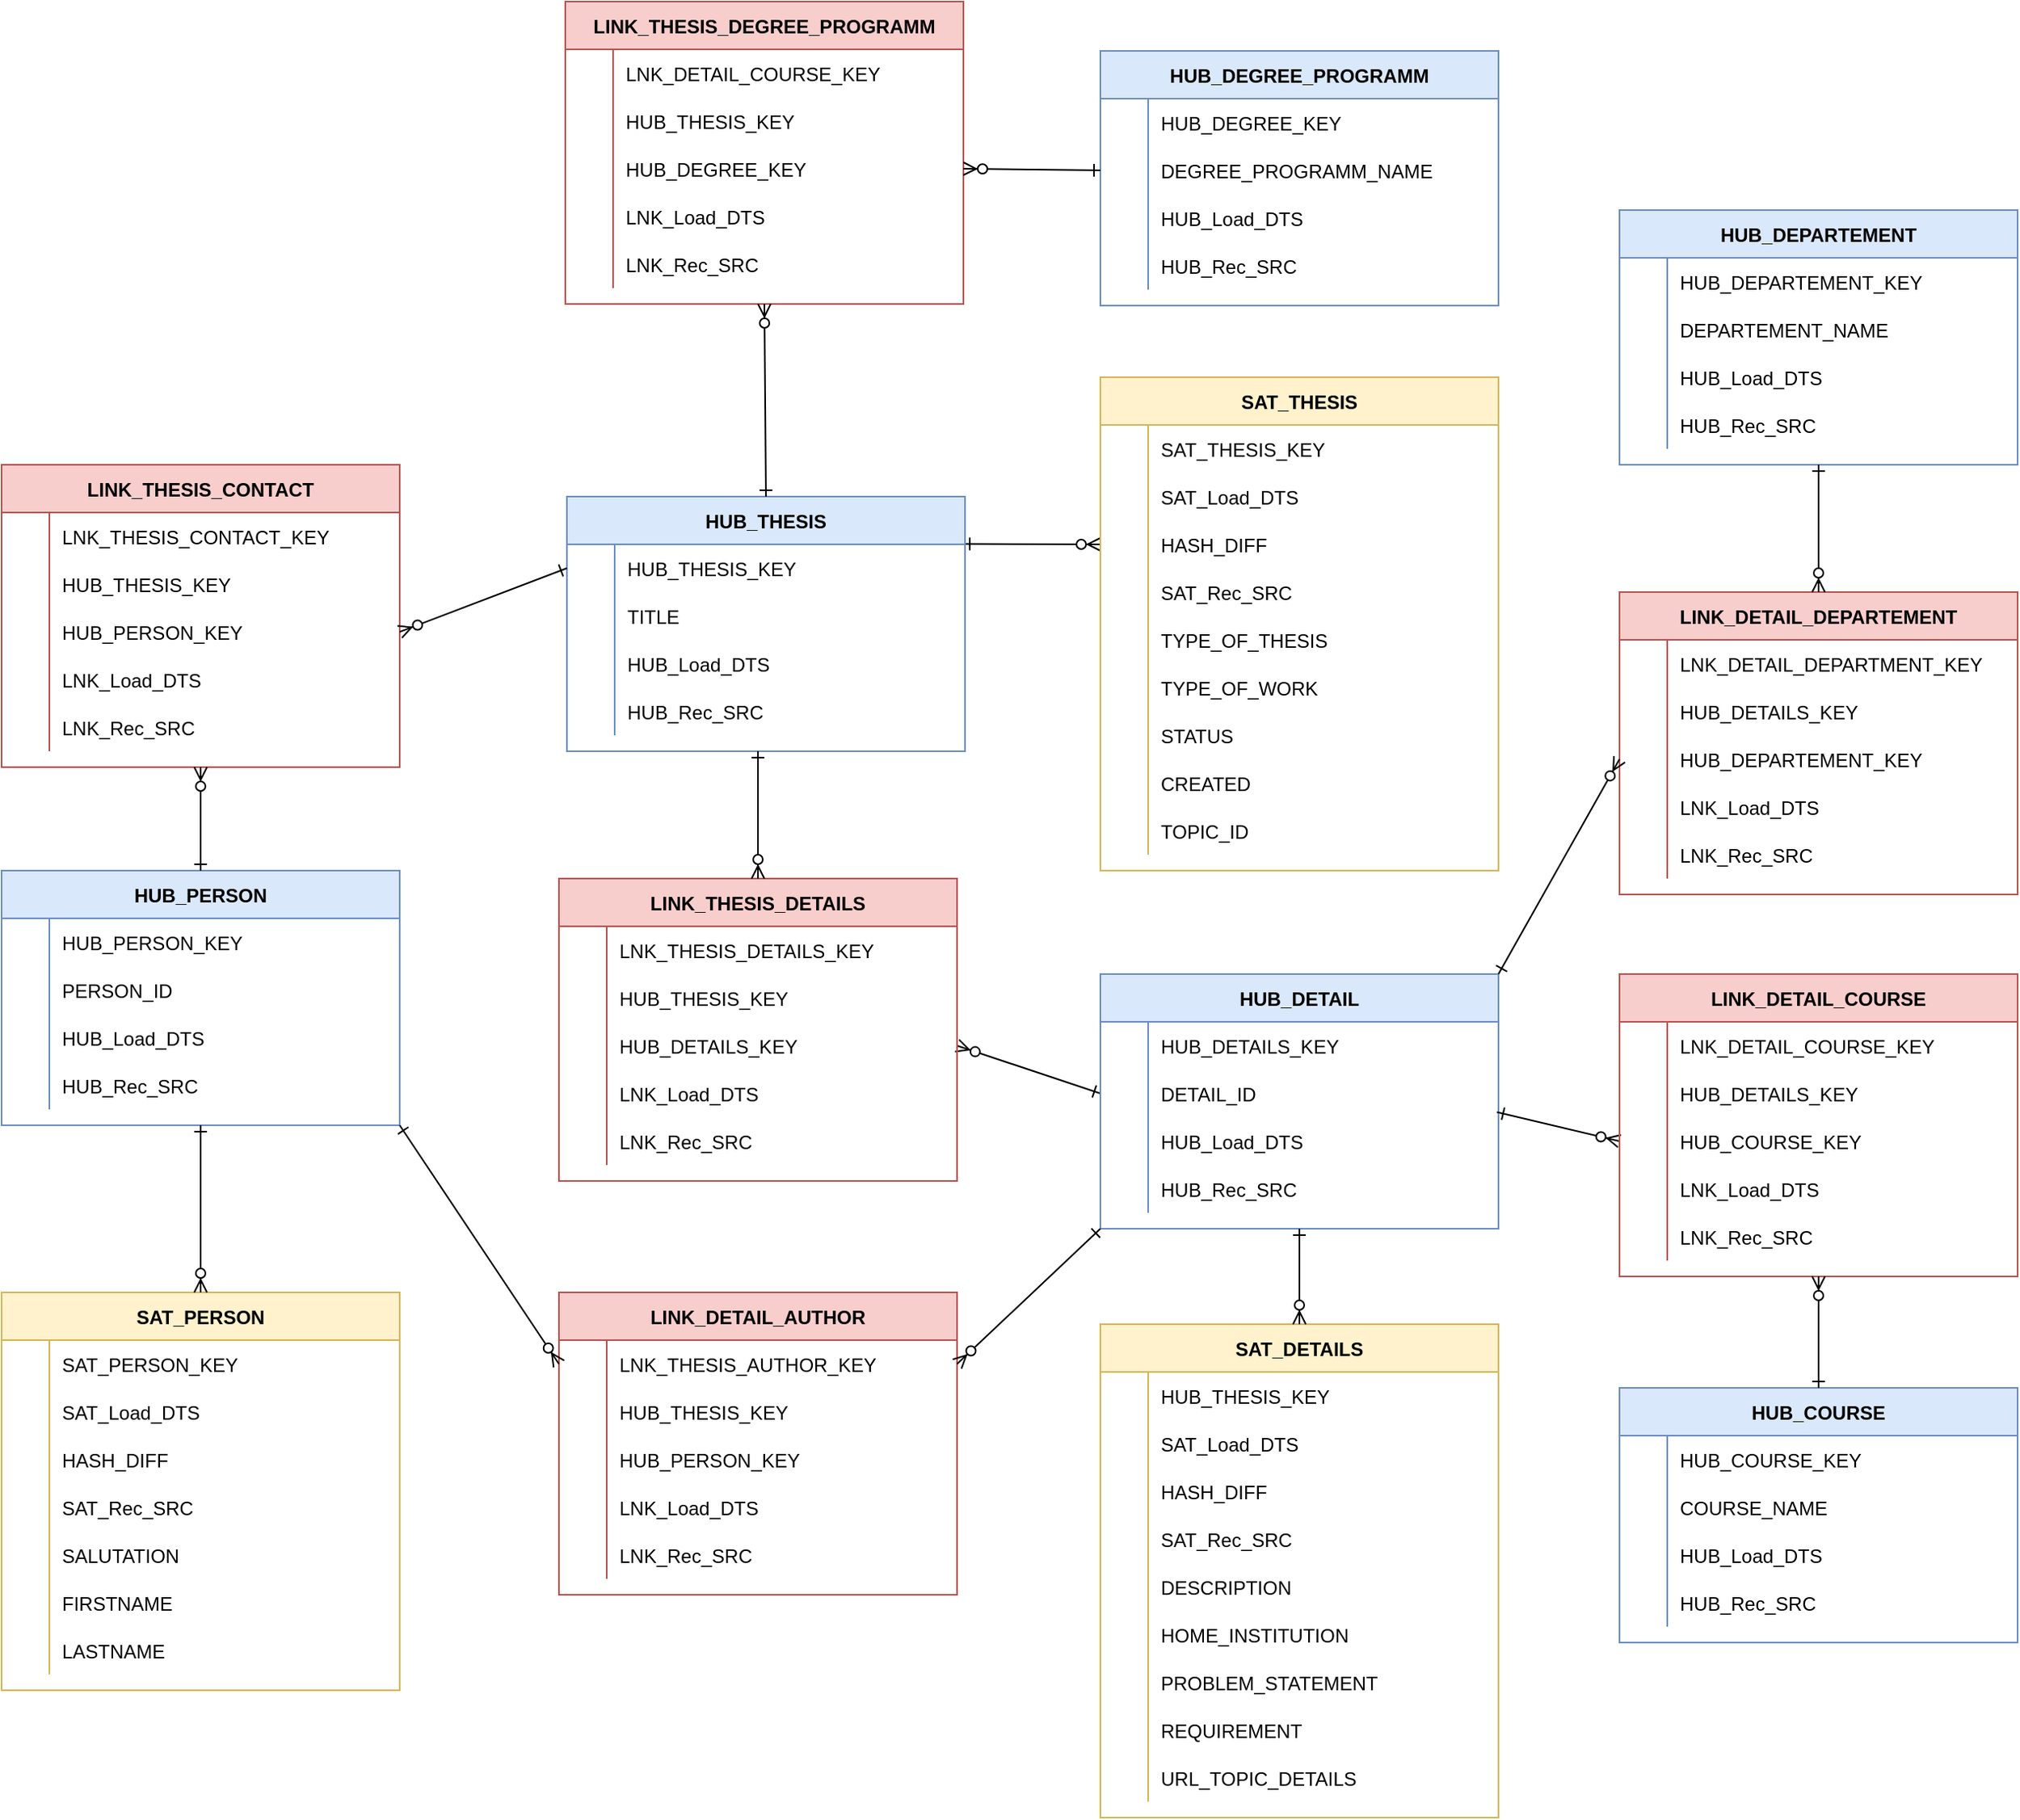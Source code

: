 <mxfile version="20.7.4" type="device"><diagram id="R2lEEEUBdFMjLlhIrx00" name="Page-1"><mxGraphModel dx="2664" dy="2437" grid="1" gridSize="10" guides="1" tooltips="1" connect="1" arrows="1" fold="1" page="1" pageScale="1" pageWidth="827" pageHeight="1169" math="0" shadow="0" extFonts="Permanent Marker^https://fonts.googleapis.com/css?family=Permanent+Marker"><root><mxCell id="0"/><mxCell id="1" parent="0"/><mxCell id="C-vyLk0tnHw3VtMMgP7b-1" value="" style="endArrow=ERzeroToMany;startArrow=ERone;endFill=1;startFill=0;entryX=0;entryY=0.5;entryDx=0;entryDy=0;exitX=0.996;exitY=-0.007;exitDx=0;exitDy=0;exitPerimeter=0;" parent="1" source="uXYEBehOEu4AEKCBE8E8-9" target="uXYEBehOEu4AEKCBE8E8-21" edge="1"><mxGeometry width="100" height="100" relative="1" as="geometry"><mxPoint x="370" y="165" as="sourcePoint"/><mxPoint x="460" y="135" as="targetPoint"/></mxGeometry></mxCell><mxCell id="C-vyLk0tnHw3VtMMgP7b-12" value="" style="endArrow=ERzeroToMany;startArrow=ERone;endFill=1;startFill=0;exitX=0;exitY=0.5;exitDx=0;exitDy=0;entryX=1;entryY=0.5;entryDx=0;entryDy=0;" parent="1" source="C-vyLk0tnHw3VtMMgP7b-20" target="uXYEBehOEu4AEKCBE8E8-111" edge="1"><mxGeometry width="100" height="100" relative="1" as="geometry"><mxPoint x="680" y="220" as="sourcePoint"/><mxPoint x="460" y="205" as="targetPoint"/></mxGeometry></mxCell><mxCell id="C-vyLk0tnHw3VtMMgP7b-2" value="SAT_THESIS" style="shape=table;startSize=30;container=1;collapsible=1;childLayout=tableLayout;fixedRows=1;rowLines=0;fontStyle=1;align=center;resizeLast=1;fillColor=#fff2cc;strokeColor=#d6b656;" parent="1" vertex="1"><mxGeometry x="450" y="45" width="250" height="310" as="geometry"/></mxCell><mxCell id="C-vyLk0tnHw3VtMMgP7b-9" value="" style="shape=partialRectangle;collapsible=0;dropTarget=0;pointerEvents=0;fillColor=none;points=[[0,0.5],[1,0.5]];portConstraint=eastwest;top=0;left=0;right=0;bottom=0;" parent="C-vyLk0tnHw3VtMMgP7b-2" vertex="1"><mxGeometry y="30" width="250" height="30" as="geometry"/></mxCell><mxCell id="C-vyLk0tnHw3VtMMgP7b-10" value="" style="shape=partialRectangle;overflow=hidden;connectable=0;fillColor=none;top=0;left=0;bottom=0;right=0;" parent="C-vyLk0tnHw3VtMMgP7b-9" vertex="1"><mxGeometry width="30" height="30" as="geometry"><mxRectangle width="30" height="30" as="alternateBounds"/></mxGeometry></mxCell><mxCell id="C-vyLk0tnHw3VtMMgP7b-11" value="SAT_THESIS_KEY" style="shape=partialRectangle;overflow=hidden;connectable=0;fillColor=none;top=0;left=0;bottom=0;right=0;align=left;spacingLeft=6;" parent="C-vyLk0tnHw3VtMMgP7b-9" vertex="1"><mxGeometry x="30" width="220" height="30" as="geometry"><mxRectangle width="220" height="30" as="alternateBounds"/></mxGeometry></mxCell><mxCell id="uXYEBehOEu4AEKCBE8E8-210" value="" style="shape=partialRectangle;collapsible=0;dropTarget=0;pointerEvents=0;fillColor=none;points=[[0,0.5],[1,0.5]];portConstraint=eastwest;top=0;left=0;right=0;bottom=0;" vertex="1" parent="C-vyLk0tnHw3VtMMgP7b-2"><mxGeometry y="60" width="250" height="30" as="geometry"/></mxCell><mxCell id="uXYEBehOEu4AEKCBE8E8-211" value="" style="shape=partialRectangle;overflow=hidden;connectable=0;fillColor=none;top=0;left=0;bottom=0;right=0;" vertex="1" parent="uXYEBehOEu4AEKCBE8E8-210"><mxGeometry width="30" height="30" as="geometry"><mxRectangle width="30" height="30" as="alternateBounds"/></mxGeometry></mxCell><mxCell id="uXYEBehOEu4AEKCBE8E8-212" value="SAT_Load_DTS" style="shape=partialRectangle;overflow=hidden;connectable=0;fillColor=none;top=0;left=0;bottom=0;right=0;align=left;spacingLeft=6;" vertex="1" parent="uXYEBehOEu4AEKCBE8E8-210"><mxGeometry x="30" width="220" height="30" as="geometry"><mxRectangle width="220" height="30" as="alternateBounds"/></mxGeometry></mxCell><mxCell id="uXYEBehOEu4AEKCBE8E8-21" value="" style="shape=partialRectangle;collapsible=0;dropTarget=0;pointerEvents=0;fillColor=none;points=[[0,0.5],[1,0.5]];portConstraint=eastwest;top=0;left=0;right=0;bottom=0;" vertex="1" parent="C-vyLk0tnHw3VtMMgP7b-2"><mxGeometry y="90" width="250" height="30" as="geometry"/></mxCell><mxCell id="uXYEBehOEu4AEKCBE8E8-22" value="" style="shape=partialRectangle;overflow=hidden;connectable=0;fillColor=none;top=0;left=0;bottom=0;right=0;" vertex="1" parent="uXYEBehOEu4AEKCBE8E8-21"><mxGeometry width="30" height="30" as="geometry"><mxRectangle width="30" height="30" as="alternateBounds"/></mxGeometry></mxCell><mxCell id="uXYEBehOEu4AEKCBE8E8-23" value="HASH_DIFF" style="shape=partialRectangle;overflow=hidden;connectable=0;fillColor=none;top=0;left=0;bottom=0;right=0;align=left;spacingLeft=6;" vertex="1" parent="uXYEBehOEu4AEKCBE8E8-21"><mxGeometry x="30" width="220" height="30" as="geometry"><mxRectangle width="220" height="30" as="alternateBounds"/></mxGeometry></mxCell><mxCell id="uXYEBehOEu4AEKCBE8E8-24" value="" style="shape=partialRectangle;collapsible=0;dropTarget=0;pointerEvents=0;fillColor=none;points=[[0,0.5],[1,0.5]];portConstraint=eastwest;top=0;left=0;right=0;bottom=0;" vertex="1" parent="C-vyLk0tnHw3VtMMgP7b-2"><mxGeometry y="120" width="250" height="30" as="geometry"/></mxCell><mxCell id="uXYEBehOEu4AEKCBE8E8-25" value="" style="shape=partialRectangle;overflow=hidden;connectable=0;fillColor=none;top=0;left=0;bottom=0;right=0;" vertex="1" parent="uXYEBehOEu4AEKCBE8E8-24"><mxGeometry width="30" height="30" as="geometry"><mxRectangle width="30" height="30" as="alternateBounds"/></mxGeometry></mxCell><mxCell id="uXYEBehOEu4AEKCBE8E8-26" value="SAT_Rec_SRC" style="shape=partialRectangle;overflow=hidden;connectable=0;fillColor=none;top=0;left=0;bottom=0;right=0;align=left;spacingLeft=6;" vertex="1" parent="uXYEBehOEu4AEKCBE8E8-24"><mxGeometry x="30" width="220" height="30" as="geometry"><mxRectangle width="220" height="30" as="alternateBounds"/></mxGeometry></mxCell><mxCell id="uXYEBehOEu4AEKCBE8E8-30" value="" style="shape=partialRectangle;collapsible=0;dropTarget=0;pointerEvents=0;fillColor=none;points=[[0,0.5],[1,0.5]];portConstraint=eastwest;top=0;left=0;right=0;bottom=0;" vertex="1" parent="C-vyLk0tnHw3VtMMgP7b-2"><mxGeometry y="150" width="250" height="30" as="geometry"/></mxCell><mxCell id="uXYEBehOEu4AEKCBE8E8-31" value="" style="shape=partialRectangle;overflow=hidden;connectable=0;fillColor=none;top=0;left=0;bottom=0;right=0;" vertex="1" parent="uXYEBehOEu4AEKCBE8E8-30"><mxGeometry width="30" height="30" as="geometry"><mxRectangle width="30" height="30" as="alternateBounds"/></mxGeometry></mxCell><mxCell id="uXYEBehOEu4AEKCBE8E8-32" value="TYPE_OF_THESIS" style="shape=partialRectangle;overflow=hidden;connectable=0;fillColor=none;top=0;left=0;bottom=0;right=0;align=left;spacingLeft=6;" vertex="1" parent="uXYEBehOEu4AEKCBE8E8-30"><mxGeometry x="30" width="220" height="30" as="geometry"><mxRectangle width="220" height="30" as="alternateBounds"/></mxGeometry></mxCell><mxCell id="uXYEBehOEu4AEKCBE8E8-33" value="" style="shape=partialRectangle;collapsible=0;dropTarget=0;pointerEvents=0;fillColor=none;points=[[0,0.5],[1,0.5]];portConstraint=eastwest;top=0;left=0;right=0;bottom=0;" vertex="1" parent="C-vyLk0tnHw3VtMMgP7b-2"><mxGeometry y="180" width="250" height="30" as="geometry"/></mxCell><mxCell id="uXYEBehOEu4AEKCBE8E8-34" value="" style="shape=partialRectangle;overflow=hidden;connectable=0;fillColor=none;top=0;left=0;bottom=0;right=0;" vertex="1" parent="uXYEBehOEu4AEKCBE8E8-33"><mxGeometry width="30" height="30" as="geometry"><mxRectangle width="30" height="30" as="alternateBounds"/></mxGeometry></mxCell><mxCell id="uXYEBehOEu4AEKCBE8E8-35" value="TYPE_OF_WORK" style="shape=partialRectangle;overflow=hidden;connectable=0;fillColor=none;top=0;left=0;bottom=0;right=0;align=left;spacingLeft=6;" vertex="1" parent="uXYEBehOEu4AEKCBE8E8-33"><mxGeometry x="30" width="220" height="30" as="geometry"><mxRectangle width="220" height="30" as="alternateBounds"/></mxGeometry></mxCell><mxCell id="uXYEBehOEu4AEKCBE8E8-52" value="" style="shape=partialRectangle;collapsible=0;dropTarget=0;pointerEvents=0;fillColor=none;points=[[0,0.5],[1,0.5]];portConstraint=eastwest;top=0;left=0;right=0;bottom=0;" vertex="1" parent="C-vyLk0tnHw3VtMMgP7b-2"><mxGeometry y="210" width="250" height="30" as="geometry"/></mxCell><mxCell id="uXYEBehOEu4AEKCBE8E8-53" value="" style="shape=partialRectangle;overflow=hidden;connectable=0;fillColor=none;top=0;left=0;bottom=0;right=0;" vertex="1" parent="uXYEBehOEu4AEKCBE8E8-52"><mxGeometry width="30" height="30" as="geometry"><mxRectangle width="30" height="30" as="alternateBounds"/></mxGeometry></mxCell><mxCell id="uXYEBehOEu4AEKCBE8E8-54" value="STATUS" style="shape=partialRectangle;overflow=hidden;connectable=0;fillColor=none;top=0;left=0;bottom=0;right=0;align=left;spacingLeft=6;" vertex="1" parent="uXYEBehOEu4AEKCBE8E8-52"><mxGeometry x="30" width="220" height="30" as="geometry"><mxRectangle width="220" height="30" as="alternateBounds"/></mxGeometry></mxCell><mxCell id="uXYEBehOEu4AEKCBE8E8-55" value="" style="shape=partialRectangle;collapsible=0;dropTarget=0;pointerEvents=0;fillColor=none;points=[[0,0.5],[1,0.5]];portConstraint=eastwest;top=0;left=0;right=0;bottom=0;" vertex="1" parent="C-vyLk0tnHw3VtMMgP7b-2"><mxGeometry y="240" width="250" height="30" as="geometry"/></mxCell><mxCell id="uXYEBehOEu4AEKCBE8E8-56" value="" style="shape=partialRectangle;overflow=hidden;connectable=0;fillColor=none;top=0;left=0;bottom=0;right=0;" vertex="1" parent="uXYEBehOEu4AEKCBE8E8-55"><mxGeometry width="30" height="30" as="geometry"><mxRectangle width="30" height="30" as="alternateBounds"/></mxGeometry></mxCell><mxCell id="uXYEBehOEu4AEKCBE8E8-57" value="CREATED" style="shape=partialRectangle;overflow=hidden;connectable=0;fillColor=none;top=0;left=0;bottom=0;right=0;align=left;spacingLeft=6;" vertex="1" parent="uXYEBehOEu4AEKCBE8E8-55"><mxGeometry x="30" width="220" height="30" as="geometry"><mxRectangle width="220" height="30" as="alternateBounds"/></mxGeometry></mxCell><mxCell id="uXYEBehOEu4AEKCBE8E8-219" value="" style="shape=partialRectangle;collapsible=0;dropTarget=0;pointerEvents=0;fillColor=none;points=[[0,0.5],[1,0.5]];portConstraint=eastwest;top=0;left=0;right=0;bottom=0;" vertex="1" parent="C-vyLk0tnHw3VtMMgP7b-2"><mxGeometry y="270" width="250" height="30" as="geometry"/></mxCell><mxCell id="uXYEBehOEu4AEKCBE8E8-220" value="" style="shape=partialRectangle;overflow=hidden;connectable=0;fillColor=none;top=0;left=0;bottom=0;right=0;" vertex="1" parent="uXYEBehOEu4AEKCBE8E8-219"><mxGeometry width="30" height="30" as="geometry"><mxRectangle width="30" height="30" as="alternateBounds"/></mxGeometry></mxCell><mxCell id="uXYEBehOEu4AEKCBE8E8-221" value="TOPIC_ID" style="shape=partialRectangle;overflow=hidden;connectable=0;fillColor=none;top=0;left=0;bottom=0;right=0;align=left;spacingLeft=6;" vertex="1" parent="uXYEBehOEu4AEKCBE8E8-219"><mxGeometry x="30" width="220" height="30" as="geometry"><mxRectangle width="220" height="30" as="alternateBounds"/></mxGeometry></mxCell><mxCell id="C-vyLk0tnHw3VtMMgP7b-13" value="HUB_DETAIL" style="shape=table;startSize=30;container=1;collapsible=1;childLayout=tableLayout;fixedRows=1;rowLines=0;fontStyle=1;align=center;resizeLast=1;fillColor=#dae8fc;strokeColor=#6c8ebf;" parent="1" vertex="1"><mxGeometry x="450" y="420" width="250" height="160" as="geometry"/></mxCell><mxCell id="C-vyLk0tnHw3VtMMgP7b-17" value="" style="shape=partialRectangle;collapsible=0;dropTarget=0;pointerEvents=0;fillColor=none;points=[[0,0.5],[1,0.5]];portConstraint=eastwest;top=0;left=0;right=0;bottom=0;" parent="C-vyLk0tnHw3VtMMgP7b-13" vertex="1"><mxGeometry y="30" width="250" height="30" as="geometry"/></mxCell><mxCell id="C-vyLk0tnHw3VtMMgP7b-18" value="" style="shape=partialRectangle;overflow=hidden;connectable=0;fillColor=none;top=0;left=0;bottom=0;right=0;" parent="C-vyLk0tnHw3VtMMgP7b-17" vertex="1"><mxGeometry width="30" height="30" as="geometry"><mxRectangle width="30" height="30" as="alternateBounds"/></mxGeometry></mxCell><mxCell id="C-vyLk0tnHw3VtMMgP7b-19" value="HUB_DETAILS_KEY" style="shape=partialRectangle;overflow=hidden;connectable=0;fillColor=none;top=0;left=0;bottom=0;right=0;align=left;spacingLeft=6;" parent="C-vyLk0tnHw3VtMMgP7b-17" vertex="1"><mxGeometry x="30" width="220" height="30" as="geometry"><mxRectangle width="220" height="30" as="alternateBounds"/></mxGeometry></mxCell><mxCell id="C-vyLk0tnHw3VtMMgP7b-20" value="" style="shape=partialRectangle;collapsible=0;dropTarget=0;pointerEvents=0;fillColor=none;points=[[0,0.5],[1,0.5]];portConstraint=eastwest;top=0;left=0;right=0;bottom=0;" parent="C-vyLk0tnHw3VtMMgP7b-13" vertex="1"><mxGeometry y="60" width="250" height="30" as="geometry"/></mxCell><mxCell id="C-vyLk0tnHw3VtMMgP7b-21" value="" style="shape=partialRectangle;overflow=hidden;connectable=0;fillColor=none;top=0;left=0;bottom=0;right=0;" parent="C-vyLk0tnHw3VtMMgP7b-20" vertex="1"><mxGeometry width="30" height="30" as="geometry"><mxRectangle width="30" height="30" as="alternateBounds"/></mxGeometry></mxCell><mxCell id="C-vyLk0tnHw3VtMMgP7b-22" value="DETAIL_ID" style="shape=partialRectangle;overflow=hidden;connectable=0;fillColor=none;top=0;left=0;bottom=0;right=0;align=left;spacingLeft=6;" parent="C-vyLk0tnHw3VtMMgP7b-20" vertex="1"><mxGeometry x="30" width="220" height="30" as="geometry"><mxRectangle width="220" height="30" as="alternateBounds"/></mxGeometry></mxCell><mxCell id="uXYEBehOEu4AEKCBE8E8-58" value="" style="shape=partialRectangle;collapsible=0;dropTarget=0;pointerEvents=0;fillColor=none;points=[[0,0.5],[1,0.5]];portConstraint=eastwest;top=0;left=0;right=0;bottom=0;" vertex="1" parent="C-vyLk0tnHw3VtMMgP7b-13"><mxGeometry y="90" width="250" height="30" as="geometry"/></mxCell><mxCell id="uXYEBehOEu4AEKCBE8E8-59" value="" style="shape=partialRectangle;overflow=hidden;connectable=0;fillColor=none;top=0;left=0;bottom=0;right=0;" vertex="1" parent="uXYEBehOEu4AEKCBE8E8-58"><mxGeometry width="30" height="30" as="geometry"><mxRectangle width="30" height="30" as="alternateBounds"/></mxGeometry></mxCell><mxCell id="uXYEBehOEu4AEKCBE8E8-60" value="HUB_Load_DTS" style="shape=partialRectangle;overflow=hidden;connectable=0;fillColor=none;top=0;left=0;bottom=0;right=0;align=left;spacingLeft=6;" vertex="1" parent="uXYEBehOEu4AEKCBE8E8-58"><mxGeometry x="30" width="220" height="30" as="geometry"><mxRectangle width="220" height="30" as="alternateBounds"/></mxGeometry></mxCell><mxCell id="uXYEBehOEu4AEKCBE8E8-61" value="" style="shape=partialRectangle;collapsible=0;dropTarget=0;pointerEvents=0;fillColor=none;points=[[0,0.5],[1,0.5]];portConstraint=eastwest;top=0;left=0;right=0;bottom=0;" vertex="1" parent="C-vyLk0tnHw3VtMMgP7b-13"><mxGeometry y="120" width="250" height="30" as="geometry"/></mxCell><mxCell id="uXYEBehOEu4AEKCBE8E8-62" value="" style="shape=partialRectangle;overflow=hidden;connectable=0;fillColor=none;top=0;left=0;bottom=0;right=0;" vertex="1" parent="uXYEBehOEu4AEKCBE8E8-61"><mxGeometry width="30" height="30" as="geometry"><mxRectangle width="30" height="30" as="alternateBounds"/></mxGeometry></mxCell><mxCell id="uXYEBehOEu4AEKCBE8E8-63" value="HUB_Rec_SRC" style="shape=partialRectangle;overflow=hidden;connectable=0;fillColor=none;top=0;left=0;bottom=0;right=0;align=left;spacingLeft=6;" vertex="1" parent="uXYEBehOEu4AEKCBE8E8-61"><mxGeometry x="30" width="220" height="30" as="geometry"><mxRectangle width="220" height="30" as="alternateBounds"/></mxGeometry></mxCell><mxCell id="C-vyLk0tnHw3VtMMgP7b-23" value="HUB_THESIS" style="shape=table;startSize=30;container=1;collapsible=1;childLayout=tableLayout;fixedRows=1;rowLines=0;fontStyle=1;align=center;resizeLast=1;fillColor=#dae8fc;strokeColor=#6c8ebf;" parent="1" vertex="1"><mxGeometry x="115" y="120" width="250" height="160" as="geometry"/></mxCell><mxCell id="uXYEBehOEu4AEKCBE8E8-9" value="" style="shape=partialRectangle;collapsible=0;dropTarget=0;pointerEvents=0;fillColor=none;points=[[0,0.5],[1,0.5]];portConstraint=eastwest;top=0;left=0;right=0;bottom=0;" vertex="1" parent="C-vyLk0tnHw3VtMMgP7b-23"><mxGeometry y="30" width="250" height="30" as="geometry"/></mxCell><mxCell id="uXYEBehOEu4AEKCBE8E8-10" value="" style="shape=partialRectangle;overflow=hidden;connectable=0;fillColor=none;top=0;left=0;bottom=0;right=0;" vertex="1" parent="uXYEBehOEu4AEKCBE8E8-9"><mxGeometry width="30" height="30" as="geometry"><mxRectangle width="30" height="30" as="alternateBounds"/></mxGeometry></mxCell><mxCell id="uXYEBehOEu4AEKCBE8E8-11" value="HUB_THESIS_KEY" style="shape=partialRectangle;overflow=hidden;connectable=0;fillColor=none;top=0;left=0;bottom=0;right=0;align=left;spacingLeft=6;" vertex="1" parent="uXYEBehOEu4AEKCBE8E8-9"><mxGeometry x="30" width="220" height="30" as="geometry"><mxRectangle width="220" height="30" as="alternateBounds"/></mxGeometry></mxCell><mxCell id="uXYEBehOEu4AEKCBE8E8-12" value="" style="shape=partialRectangle;collapsible=0;dropTarget=0;pointerEvents=0;fillColor=none;points=[[0,0.5],[1,0.5]];portConstraint=eastwest;top=0;left=0;right=0;bottom=0;" vertex="1" parent="C-vyLk0tnHw3VtMMgP7b-23"><mxGeometry y="60" width="250" height="30" as="geometry"/></mxCell><mxCell id="uXYEBehOEu4AEKCBE8E8-13" value="" style="shape=partialRectangle;overflow=hidden;connectable=0;fillColor=none;top=0;left=0;bottom=0;right=0;" vertex="1" parent="uXYEBehOEu4AEKCBE8E8-12"><mxGeometry width="30" height="30" as="geometry"><mxRectangle width="30" height="30" as="alternateBounds"/></mxGeometry></mxCell><mxCell id="uXYEBehOEu4AEKCBE8E8-14" value="TITLE" style="shape=partialRectangle;overflow=hidden;connectable=0;fillColor=none;top=0;left=0;bottom=0;right=0;align=left;spacingLeft=6;" vertex="1" parent="uXYEBehOEu4AEKCBE8E8-12"><mxGeometry x="30" width="220" height="30" as="geometry"><mxRectangle width="220" height="30" as="alternateBounds"/></mxGeometry></mxCell><mxCell id="uXYEBehOEu4AEKCBE8E8-15" value="" style="shape=partialRectangle;collapsible=0;dropTarget=0;pointerEvents=0;fillColor=none;points=[[0,0.5],[1,0.5]];portConstraint=eastwest;top=0;left=0;right=0;bottom=0;" vertex="1" parent="C-vyLk0tnHw3VtMMgP7b-23"><mxGeometry y="90" width="250" height="30" as="geometry"/></mxCell><mxCell id="uXYEBehOEu4AEKCBE8E8-16" value="" style="shape=partialRectangle;overflow=hidden;connectable=0;fillColor=none;top=0;left=0;bottom=0;right=0;" vertex="1" parent="uXYEBehOEu4AEKCBE8E8-15"><mxGeometry width="30" height="30" as="geometry"><mxRectangle width="30" height="30" as="alternateBounds"/></mxGeometry></mxCell><mxCell id="uXYEBehOEu4AEKCBE8E8-17" value="HUB_Load_DTS" style="shape=partialRectangle;overflow=hidden;connectable=0;fillColor=none;top=0;left=0;bottom=0;right=0;align=left;spacingLeft=6;" vertex="1" parent="uXYEBehOEu4AEKCBE8E8-15"><mxGeometry x="30" width="220" height="30" as="geometry"><mxRectangle width="220" height="30" as="alternateBounds"/></mxGeometry></mxCell><mxCell id="C-vyLk0tnHw3VtMMgP7b-27" value="" style="shape=partialRectangle;collapsible=0;dropTarget=0;pointerEvents=0;fillColor=none;points=[[0,0.5],[1,0.5]];portConstraint=eastwest;top=0;left=0;right=0;bottom=0;" parent="C-vyLk0tnHw3VtMMgP7b-23" vertex="1"><mxGeometry y="120" width="250" height="30" as="geometry"/></mxCell><mxCell id="C-vyLk0tnHw3VtMMgP7b-28" value="" style="shape=partialRectangle;overflow=hidden;connectable=0;fillColor=none;top=0;left=0;bottom=0;right=0;" parent="C-vyLk0tnHw3VtMMgP7b-27" vertex="1"><mxGeometry width="30" height="30" as="geometry"><mxRectangle width="30" height="30" as="alternateBounds"/></mxGeometry></mxCell><mxCell id="C-vyLk0tnHw3VtMMgP7b-29" value="HUB_Rec_SRC" style="shape=partialRectangle;overflow=hidden;connectable=0;fillColor=none;top=0;left=0;bottom=0;right=0;align=left;spacingLeft=6;" parent="C-vyLk0tnHw3VtMMgP7b-27" vertex="1"><mxGeometry x="30" width="220" height="30" as="geometry"><mxRectangle width="220" height="30" as="alternateBounds"/></mxGeometry></mxCell><mxCell id="uXYEBehOEu4AEKCBE8E8-39" value="HUB_PERSON" style="shape=table;startSize=30;container=1;collapsible=1;childLayout=tableLayout;fixedRows=1;rowLines=0;fontStyle=1;align=center;resizeLast=1;fillColor=#dae8fc;strokeColor=#6c8ebf;" vertex="1" parent="1"><mxGeometry x="-240" y="355" width="250" height="160" as="geometry"/></mxCell><mxCell id="uXYEBehOEu4AEKCBE8E8-40" value="" style="shape=partialRectangle;collapsible=0;dropTarget=0;pointerEvents=0;fillColor=none;points=[[0,0.5],[1,0.5]];portConstraint=eastwest;top=0;left=0;right=0;bottom=0;" vertex="1" parent="uXYEBehOEu4AEKCBE8E8-39"><mxGeometry y="30" width="250" height="30" as="geometry"/></mxCell><mxCell id="uXYEBehOEu4AEKCBE8E8-41" value="" style="shape=partialRectangle;overflow=hidden;connectable=0;fillColor=none;top=0;left=0;bottom=0;right=0;" vertex="1" parent="uXYEBehOEu4AEKCBE8E8-40"><mxGeometry width="30" height="30" as="geometry"><mxRectangle width="30" height="30" as="alternateBounds"/></mxGeometry></mxCell><mxCell id="uXYEBehOEu4AEKCBE8E8-42" value="HUB_PERSON_KEY" style="shape=partialRectangle;overflow=hidden;connectable=0;fillColor=none;top=0;left=0;bottom=0;right=0;align=left;spacingLeft=6;" vertex="1" parent="uXYEBehOEu4AEKCBE8E8-40"><mxGeometry x="30" width="220" height="30" as="geometry"><mxRectangle width="220" height="30" as="alternateBounds"/></mxGeometry></mxCell><mxCell id="uXYEBehOEu4AEKCBE8E8-43" value="" style="shape=partialRectangle;collapsible=0;dropTarget=0;pointerEvents=0;fillColor=none;points=[[0,0.5],[1,0.5]];portConstraint=eastwest;top=0;left=0;right=0;bottom=0;" vertex="1" parent="uXYEBehOEu4AEKCBE8E8-39"><mxGeometry y="60" width="250" height="30" as="geometry"/></mxCell><mxCell id="uXYEBehOEu4AEKCBE8E8-44" value="" style="shape=partialRectangle;overflow=hidden;connectable=0;fillColor=none;top=0;left=0;bottom=0;right=0;" vertex="1" parent="uXYEBehOEu4AEKCBE8E8-43"><mxGeometry width="30" height="30" as="geometry"><mxRectangle width="30" height="30" as="alternateBounds"/></mxGeometry></mxCell><mxCell id="uXYEBehOEu4AEKCBE8E8-45" value="PERSON_ID" style="shape=partialRectangle;overflow=hidden;connectable=0;fillColor=none;top=0;left=0;bottom=0;right=0;align=left;spacingLeft=6;" vertex="1" parent="uXYEBehOEu4AEKCBE8E8-43"><mxGeometry x="30" width="220" height="30" as="geometry"><mxRectangle width="220" height="30" as="alternateBounds"/></mxGeometry></mxCell><mxCell id="uXYEBehOEu4AEKCBE8E8-46" value="" style="shape=partialRectangle;collapsible=0;dropTarget=0;pointerEvents=0;fillColor=none;points=[[0,0.5],[1,0.5]];portConstraint=eastwest;top=0;left=0;right=0;bottom=0;" vertex="1" parent="uXYEBehOEu4AEKCBE8E8-39"><mxGeometry y="90" width="250" height="30" as="geometry"/></mxCell><mxCell id="uXYEBehOEu4AEKCBE8E8-47" value="" style="shape=partialRectangle;overflow=hidden;connectable=0;fillColor=none;top=0;left=0;bottom=0;right=0;" vertex="1" parent="uXYEBehOEu4AEKCBE8E8-46"><mxGeometry width="30" height="30" as="geometry"><mxRectangle width="30" height="30" as="alternateBounds"/></mxGeometry></mxCell><mxCell id="uXYEBehOEu4AEKCBE8E8-48" value="HUB_Load_DTS" style="shape=partialRectangle;overflow=hidden;connectable=0;fillColor=none;top=0;left=0;bottom=0;right=0;align=left;spacingLeft=6;" vertex="1" parent="uXYEBehOEu4AEKCBE8E8-46"><mxGeometry x="30" width="220" height="30" as="geometry"><mxRectangle width="220" height="30" as="alternateBounds"/></mxGeometry></mxCell><mxCell id="uXYEBehOEu4AEKCBE8E8-49" value="" style="shape=partialRectangle;collapsible=0;dropTarget=0;pointerEvents=0;fillColor=none;points=[[0,0.5],[1,0.5]];portConstraint=eastwest;top=0;left=0;right=0;bottom=0;" vertex="1" parent="uXYEBehOEu4AEKCBE8E8-39"><mxGeometry y="120" width="250" height="30" as="geometry"/></mxCell><mxCell id="uXYEBehOEu4AEKCBE8E8-50" value="" style="shape=partialRectangle;overflow=hidden;connectable=0;fillColor=none;top=0;left=0;bottom=0;right=0;" vertex="1" parent="uXYEBehOEu4AEKCBE8E8-49"><mxGeometry width="30" height="30" as="geometry"><mxRectangle width="30" height="30" as="alternateBounds"/></mxGeometry></mxCell><mxCell id="uXYEBehOEu4AEKCBE8E8-51" value="HUB_Rec_SRC" style="shape=partialRectangle;overflow=hidden;connectable=0;fillColor=none;top=0;left=0;bottom=0;right=0;align=left;spacingLeft=6;" vertex="1" parent="uXYEBehOEu4AEKCBE8E8-49"><mxGeometry x="30" width="220" height="30" as="geometry"><mxRectangle width="220" height="30" as="alternateBounds"/></mxGeometry></mxCell><mxCell id="uXYEBehOEu4AEKCBE8E8-64" value="SAT_DETAILS" style="shape=table;startSize=30;container=1;collapsible=1;childLayout=tableLayout;fixedRows=1;rowLines=0;fontStyle=1;align=center;resizeLast=1;fillColor=#fff2cc;strokeColor=#d6b656;" vertex="1" parent="1"><mxGeometry x="450" y="640" width="250" height="310" as="geometry"/></mxCell><mxCell id="uXYEBehOEu4AEKCBE8E8-65" value="" style="shape=partialRectangle;collapsible=0;dropTarget=0;pointerEvents=0;fillColor=none;points=[[0,0.5],[1,0.5]];portConstraint=eastwest;top=0;left=0;right=0;bottom=0;" vertex="1" parent="uXYEBehOEu4AEKCBE8E8-64"><mxGeometry y="30" width="250" height="30" as="geometry"/></mxCell><mxCell id="uXYEBehOEu4AEKCBE8E8-66" value="" style="shape=partialRectangle;overflow=hidden;connectable=0;fillColor=none;top=0;left=0;bottom=0;right=0;" vertex="1" parent="uXYEBehOEu4AEKCBE8E8-65"><mxGeometry width="30" height="30" as="geometry"><mxRectangle width="30" height="30" as="alternateBounds"/></mxGeometry></mxCell><mxCell id="uXYEBehOEu4AEKCBE8E8-67" value="HUB_THESIS_KEY" style="shape=partialRectangle;overflow=hidden;connectable=0;fillColor=none;top=0;left=0;bottom=0;right=0;align=left;spacingLeft=6;" vertex="1" parent="uXYEBehOEu4AEKCBE8E8-65"><mxGeometry x="30" width="220" height="30" as="geometry"><mxRectangle width="220" height="30" as="alternateBounds"/></mxGeometry></mxCell><mxCell id="uXYEBehOEu4AEKCBE8E8-68" value="" style="shape=partialRectangle;collapsible=0;dropTarget=0;pointerEvents=0;fillColor=none;points=[[0,0.5],[1,0.5]];portConstraint=eastwest;top=0;left=0;right=0;bottom=0;" vertex="1" parent="uXYEBehOEu4AEKCBE8E8-64"><mxGeometry y="60" width="250" height="30" as="geometry"/></mxCell><mxCell id="uXYEBehOEu4AEKCBE8E8-69" value="" style="shape=partialRectangle;overflow=hidden;connectable=0;fillColor=none;top=0;left=0;bottom=0;right=0;" vertex="1" parent="uXYEBehOEu4AEKCBE8E8-68"><mxGeometry width="30" height="30" as="geometry"><mxRectangle width="30" height="30" as="alternateBounds"/></mxGeometry></mxCell><mxCell id="uXYEBehOEu4AEKCBE8E8-70" value="SAT_Load_DTS" style="shape=partialRectangle;overflow=hidden;connectable=0;fillColor=none;top=0;left=0;bottom=0;right=0;align=left;spacingLeft=6;" vertex="1" parent="uXYEBehOEu4AEKCBE8E8-68"><mxGeometry x="30" width="220" height="30" as="geometry"><mxRectangle width="220" height="30" as="alternateBounds"/></mxGeometry></mxCell><mxCell id="uXYEBehOEu4AEKCBE8E8-71" value="" style="shape=partialRectangle;collapsible=0;dropTarget=0;pointerEvents=0;fillColor=none;points=[[0,0.5],[1,0.5]];portConstraint=eastwest;top=0;left=0;right=0;bottom=0;" vertex="1" parent="uXYEBehOEu4AEKCBE8E8-64"><mxGeometry y="90" width="250" height="30" as="geometry"/></mxCell><mxCell id="uXYEBehOEu4AEKCBE8E8-72" value="" style="shape=partialRectangle;overflow=hidden;connectable=0;fillColor=none;top=0;left=0;bottom=0;right=0;" vertex="1" parent="uXYEBehOEu4AEKCBE8E8-71"><mxGeometry width="30" height="30" as="geometry"><mxRectangle width="30" height="30" as="alternateBounds"/></mxGeometry></mxCell><mxCell id="uXYEBehOEu4AEKCBE8E8-73" value="HASH_DIFF" style="shape=partialRectangle;overflow=hidden;connectable=0;fillColor=none;top=0;left=0;bottom=0;right=0;align=left;spacingLeft=6;" vertex="1" parent="uXYEBehOEu4AEKCBE8E8-71"><mxGeometry x="30" width="220" height="30" as="geometry"><mxRectangle width="220" height="30" as="alternateBounds"/></mxGeometry></mxCell><mxCell id="uXYEBehOEu4AEKCBE8E8-74" value="" style="shape=partialRectangle;collapsible=0;dropTarget=0;pointerEvents=0;fillColor=none;points=[[0,0.5],[1,0.5]];portConstraint=eastwest;top=0;left=0;right=0;bottom=0;" vertex="1" parent="uXYEBehOEu4AEKCBE8E8-64"><mxGeometry y="120" width="250" height="30" as="geometry"/></mxCell><mxCell id="uXYEBehOEu4AEKCBE8E8-75" value="" style="shape=partialRectangle;overflow=hidden;connectable=0;fillColor=none;top=0;left=0;bottom=0;right=0;" vertex="1" parent="uXYEBehOEu4AEKCBE8E8-74"><mxGeometry width="30" height="30" as="geometry"><mxRectangle width="30" height="30" as="alternateBounds"/></mxGeometry></mxCell><mxCell id="uXYEBehOEu4AEKCBE8E8-76" value="SAT_Rec_SRC" style="shape=partialRectangle;overflow=hidden;connectable=0;fillColor=none;top=0;left=0;bottom=0;right=0;align=left;spacingLeft=6;" vertex="1" parent="uXYEBehOEu4AEKCBE8E8-74"><mxGeometry x="30" width="220" height="30" as="geometry"><mxRectangle width="220" height="30" as="alternateBounds"/></mxGeometry></mxCell><mxCell id="uXYEBehOEu4AEKCBE8E8-77" value="" style="shape=partialRectangle;collapsible=0;dropTarget=0;pointerEvents=0;fillColor=none;points=[[0,0.5],[1,0.5]];portConstraint=eastwest;top=0;left=0;right=0;bottom=0;" vertex="1" parent="uXYEBehOEu4AEKCBE8E8-64"><mxGeometry y="150" width="250" height="30" as="geometry"/></mxCell><mxCell id="uXYEBehOEu4AEKCBE8E8-78" value="" style="shape=partialRectangle;overflow=hidden;connectable=0;fillColor=none;top=0;left=0;bottom=0;right=0;" vertex="1" parent="uXYEBehOEu4AEKCBE8E8-77"><mxGeometry width="30" height="30" as="geometry"><mxRectangle width="30" height="30" as="alternateBounds"/></mxGeometry></mxCell><mxCell id="uXYEBehOEu4AEKCBE8E8-79" value="DESCRIPTION" style="shape=partialRectangle;overflow=hidden;connectable=0;fillColor=none;top=0;left=0;bottom=0;right=0;align=left;spacingLeft=6;" vertex="1" parent="uXYEBehOEu4AEKCBE8E8-77"><mxGeometry x="30" width="220" height="30" as="geometry"><mxRectangle width="220" height="30" as="alternateBounds"/></mxGeometry></mxCell><mxCell id="uXYEBehOEu4AEKCBE8E8-80" value="" style="shape=partialRectangle;collapsible=0;dropTarget=0;pointerEvents=0;fillColor=none;points=[[0,0.5],[1,0.5]];portConstraint=eastwest;top=0;left=0;right=0;bottom=0;" vertex="1" parent="uXYEBehOEu4AEKCBE8E8-64"><mxGeometry y="180" width="250" height="30" as="geometry"/></mxCell><mxCell id="uXYEBehOEu4AEKCBE8E8-81" value="" style="shape=partialRectangle;overflow=hidden;connectable=0;fillColor=none;top=0;left=0;bottom=0;right=0;" vertex="1" parent="uXYEBehOEu4AEKCBE8E8-80"><mxGeometry width="30" height="30" as="geometry"><mxRectangle width="30" height="30" as="alternateBounds"/></mxGeometry></mxCell><mxCell id="uXYEBehOEu4AEKCBE8E8-82" value="HOME_INSTITUTION" style="shape=partialRectangle;overflow=hidden;connectable=0;fillColor=none;top=0;left=0;bottom=0;right=0;align=left;spacingLeft=6;" vertex="1" parent="uXYEBehOEu4AEKCBE8E8-80"><mxGeometry x="30" width="220" height="30" as="geometry"><mxRectangle width="220" height="30" as="alternateBounds"/></mxGeometry></mxCell><mxCell id="uXYEBehOEu4AEKCBE8E8-83" value="" style="shape=partialRectangle;collapsible=0;dropTarget=0;pointerEvents=0;fillColor=none;points=[[0,0.5],[1,0.5]];portConstraint=eastwest;top=0;left=0;right=0;bottom=0;" vertex="1" parent="uXYEBehOEu4AEKCBE8E8-64"><mxGeometry y="210" width="250" height="30" as="geometry"/></mxCell><mxCell id="uXYEBehOEu4AEKCBE8E8-84" value="" style="shape=partialRectangle;overflow=hidden;connectable=0;fillColor=none;top=0;left=0;bottom=0;right=0;" vertex="1" parent="uXYEBehOEu4AEKCBE8E8-83"><mxGeometry width="30" height="30" as="geometry"><mxRectangle width="30" height="30" as="alternateBounds"/></mxGeometry></mxCell><mxCell id="uXYEBehOEu4AEKCBE8E8-85" value="PROBLEM_STATEMENT" style="shape=partialRectangle;overflow=hidden;connectable=0;fillColor=none;top=0;left=0;bottom=0;right=0;align=left;spacingLeft=6;" vertex="1" parent="uXYEBehOEu4AEKCBE8E8-83"><mxGeometry x="30" width="220" height="30" as="geometry"><mxRectangle width="220" height="30" as="alternateBounds"/></mxGeometry></mxCell><mxCell id="uXYEBehOEu4AEKCBE8E8-86" value="" style="shape=partialRectangle;collapsible=0;dropTarget=0;pointerEvents=0;fillColor=none;points=[[0,0.5],[1,0.5]];portConstraint=eastwest;top=0;left=0;right=0;bottom=0;" vertex="1" parent="uXYEBehOEu4AEKCBE8E8-64"><mxGeometry y="240" width="250" height="30" as="geometry"/></mxCell><mxCell id="uXYEBehOEu4AEKCBE8E8-87" value="" style="shape=partialRectangle;overflow=hidden;connectable=0;fillColor=none;top=0;left=0;bottom=0;right=0;" vertex="1" parent="uXYEBehOEu4AEKCBE8E8-86"><mxGeometry width="30" height="30" as="geometry"><mxRectangle width="30" height="30" as="alternateBounds"/></mxGeometry></mxCell><mxCell id="uXYEBehOEu4AEKCBE8E8-88" value="REQUIREMENT" style="shape=partialRectangle;overflow=hidden;connectable=0;fillColor=none;top=0;left=0;bottom=0;right=0;align=left;spacingLeft=6;" vertex="1" parent="uXYEBehOEu4AEKCBE8E8-86"><mxGeometry x="30" width="220" height="30" as="geometry"><mxRectangle width="220" height="30" as="alternateBounds"/></mxGeometry></mxCell><mxCell id="uXYEBehOEu4AEKCBE8E8-216" value="" style="shape=partialRectangle;collapsible=0;dropTarget=0;pointerEvents=0;fillColor=none;points=[[0,0.5],[1,0.5]];portConstraint=eastwest;top=0;left=0;right=0;bottom=0;" vertex="1" parent="uXYEBehOEu4AEKCBE8E8-64"><mxGeometry y="270" width="250" height="30" as="geometry"/></mxCell><mxCell id="uXYEBehOEu4AEKCBE8E8-217" value="" style="shape=partialRectangle;overflow=hidden;connectable=0;fillColor=none;top=0;left=0;bottom=0;right=0;" vertex="1" parent="uXYEBehOEu4AEKCBE8E8-216"><mxGeometry width="30" height="30" as="geometry"><mxRectangle width="30" height="30" as="alternateBounds"/></mxGeometry></mxCell><mxCell id="uXYEBehOEu4AEKCBE8E8-218" value="URL_TOPIC_DETAILS" style="shape=partialRectangle;overflow=hidden;connectable=0;fillColor=none;top=0;left=0;bottom=0;right=0;align=left;spacingLeft=6;" vertex="1" parent="uXYEBehOEu4AEKCBE8E8-216"><mxGeometry x="30" width="220" height="30" as="geometry"><mxRectangle width="220" height="30" as="alternateBounds"/></mxGeometry></mxCell><mxCell id="uXYEBehOEu4AEKCBE8E8-90" value="" style="endArrow=ERzeroToMany;startArrow=ERone;endFill=1;startFill=0;exitX=0.5;exitY=1;exitDx=0;exitDy=0;entryX=0.5;entryY=0;entryDx=0;entryDy=0;" edge="1" parent="1" source="C-vyLk0tnHw3VtMMgP7b-13" target="uXYEBehOEu4AEKCBE8E8-64"><mxGeometry x="1" y="-30" width="100" height="100" relative="1" as="geometry"><mxPoint x="220" y="320" as="sourcePoint"/><mxPoint x="425" y="505" as="targetPoint"/><mxPoint x="-5" as="offset"/></mxGeometry></mxCell><mxCell id="uXYEBehOEu4AEKCBE8E8-91" value="LINK_THESIS_DETAILS" style="shape=table;startSize=30;container=1;collapsible=1;childLayout=tableLayout;fixedRows=1;rowLines=0;fontStyle=1;align=center;resizeLast=1;fillColor=#f8cecc;strokeColor=#b85450;" vertex="1" parent="1"><mxGeometry x="110" y="360" width="250" height="190" as="geometry"/></mxCell><mxCell id="uXYEBehOEu4AEKCBE8E8-92" value="" style="shape=partialRectangle;collapsible=0;dropTarget=0;pointerEvents=0;fillColor=none;points=[[0,0.5],[1,0.5]];portConstraint=eastwest;top=0;left=0;right=0;bottom=0;" vertex="1" parent="uXYEBehOEu4AEKCBE8E8-91"><mxGeometry y="30" width="250" height="30" as="geometry"/></mxCell><mxCell id="uXYEBehOEu4AEKCBE8E8-93" value="" style="shape=partialRectangle;overflow=hidden;connectable=0;fillColor=none;top=0;left=0;bottom=0;right=0;" vertex="1" parent="uXYEBehOEu4AEKCBE8E8-92"><mxGeometry width="30" height="30" as="geometry"><mxRectangle width="30" height="30" as="alternateBounds"/></mxGeometry></mxCell><mxCell id="uXYEBehOEu4AEKCBE8E8-94" value="LNK_THESIS_DETAILS_KEY" style="shape=partialRectangle;overflow=hidden;connectable=0;fillColor=none;top=0;left=0;bottom=0;right=0;align=left;spacingLeft=6;" vertex="1" parent="uXYEBehOEu4AEKCBE8E8-92"><mxGeometry x="30" width="220" height="30" as="geometry"><mxRectangle width="220" height="30" as="alternateBounds"/></mxGeometry></mxCell><mxCell id="uXYEBehOEu4AEKCBE8E8-108" value="" style="shape=partialRectangle;collapsible=0;dropTarget=0;pointerEvents=0;fillColor=none;points=[[0,0.5],[1,0.5]];portConstraint=eastwest;top=0;left=0;right=0;bottom=0;" vertex="1" parent="uXYEBehOEu4AEKCBE8E8-91"><mxGeometry y="60" width="250" height="30" as="geometry"/></mxCell><mxCell id="uXYEBehOEu4AEKCBE8E8-109" value="" style="shape=partialRectangle;overflow=hidden;connectable=0;fillColor=none;top=0;left=0;bottom=0;right=0;" vertex="1" parent="uXYEBehOEu4AEKCBE8E8-108"><mxGeometry width="30" height="30" as="geometry"><mxRectangle width="30" height="30" as="alternateBounds"/></mxGeometry></mxCell><mxCell id="uXYEBehOEu4AEKCBE8E8-110" value="HUB_THESIS_KEY" style="shape=partialRectangle;overflow=hidden;connectable=0;fillColor=none;top=0;left=0;bottom=0;right=0;align=left;spacingLeft=6;" vertex="1" parent="uXYEBehOEu4AEKCBE8E8-108"><mxGeometry x="30" width="220" height="30" as="geometry"><mxRectangle width="220" height="30" as="alternateBounds"/></mxGeometry></mxCell><mxCell id="uXYEBehOEu4AEKCBE8E8-111" value="" style="shape=partialRectangle;collapsible=0;dropTarget=0;pointerEvents=0;fillColor=none;points=[[0,0.5],[1,0.5]];portConstraint=eastwest;top=0;left=0;right=0;bottom=0;" vertex="1" parent="uXYEBehOEu4AEKCBE8E8-91"><mxGeometry y="90" width="250" height="30" as="geometry"/></mxCell><mxCell id="uXYEBehOEu4AEKCBE8E8-112" value="" style="shape=partialRectangle;overflow=hidden;connectable=0;fillColor=none;top=0;left=0;bottom=0;right=0;" vertex="1" parent="uXYEBehOEu4AEKCBE8E8-111"><mxGeometry width="30" height="30" as="geometry"><mxRectangle width="30" height="30" as="alternateBounds"/></mxGeometry></mxCell><mxCell id="uXYEBehOEu4AEKCBE8E8-113" value="HUB_DETAILS_KEY" style="shape=partialRectangle;overflow=hidden;connectable=0;fillColor=none;top=0;left=0;bottom=0;right=0;align=left;spacingLeft=6;" vertex="1" parent="uXYEBehOEu4AEKCBE8E8-111"><mxGeometry x="30" width="220" height="30" as="geometry"><mxRectangle width="220" height="30" as="alternateBounds"/></mxGeometry></mxCell><mxCell id="uXYEBehOEu4AEKCBE8E8-98" value="" style="shape=partialRectangle;collapsible=0;dropTarget=0;pointerEvents=0;fillColor=none;points=[[0,0.5],[1,0.5]];portConstraint=eastwest;top=0;left=0;right=0;bottom=0;" vertex="1" parent="uXYEBehOEu4AEKCBE8E8-91"><mxGeometry y="120" width="250" height="30" as="geometry"/></mxCell><mxCell id="uXYEBehOEu4AEKCBE8E8-99" value="" style="shape=partialRectangle;overflow=hidden;connectable=0;fillColor=none;top=0;left=0;bottom=0;right=0;" vertex="1" parent="uXYEBehOEu4AEKCBE8E8-98"><mxGeometry width="30" height="30" as="geometry"><mxRectangle width="30" height="30" as="alternateBounds"/></mxGeometry></mxCell><mxCell id="uXYEBehOEu4AEKCBE8E8-100" value="LNK_Load_DTS" style="shape=partialRectangle;overflow=hidden;connectable=0;fillColor=none;top=0;left=0;bottom=0;right=0;align=left;spacingLeft=6;" vertex="1" parent="uXYEBehOEu4AEKCBE8E8-98"><mxGeometry x="30" width="220" height="30" as="geometry"><mxRectangle width="220" height="30" as="alternateBounds"/></mxGeometry></mxCell><mxCell id="uXYEBehOEu4AEKCBE8E8-101" value="" style="shape=partialRectangle;collapsible=0;dropTarget=0;pointerEvents=0;fillColor=none;points=[[0,0.5],[1,0.5]];portConstraint=eastwest;top=0;left=0;right=0;bottom=0;" vertex="1" parent="uXYEBehOEu4AEKCBE8E8-91"><mxGeometry y="150" width="250" height="30" as="geometry"/></mxCell><mxCell id="uXYEBehOEu4AEKCBE8E8-102" value="" style="shape=partialRectangle;overflow=hidden;connectable=0;fillColor=none;top=0;left=0;bottom=0;right=0;" vertex="1" parent="uXYEBehOEu4AEKCBE8E8-101"><mxGeometry width="30" height="30" as="geometry"><mxRectangle width="30" height="30" as="alternateBounds"/></mxGeometry></mxCell><mxCell id="uXYEBehOEu4AEKCBE8E8-103" value="LNK_Rec_SRC" style="shape=partialRectangle;overflow=hidden;connectable=0;fillColor=none;top=0;left=0;bottom=0;right=0;align=left;spacingLeft=6;" vertex="1" parent="uXYEBehOEu4AEKCBE8E8-101"><mxGeometry x="30" width="220" height="30" as="geometry"><mxRectangle width="220" height="30" as="alternateBounds"/></mxGeometry></mxCell><mxCell id="uXYEBehOEu4AEKCBE8E8-104" value="" style="endArrow=ERzeroToMany;startArrow=ERone;endFill=1;startFill=0;entryX=0.5;entryY=0;entryDx=0;entryDy=0;" edge="1" parent="1" target="uXYEBehOEu4AEKCBE8E8-91"><mxGeometry width="100" height="100" relative="1" as="geometry"><mxPoint x="235" y="280" as="sourcePoint"/><mxPoint x="280" y="485" as="targetPoint"/></mxGeometry></mxCell><mxCell id="uXYEBehOEu4AEKCBE8E8-117" value="LINK_THESIS_CONTACT" style="shape=table;startSize=30;container=1;collapsible=1;childLayout=tableLayout;fixedRows=1;rowLines=0;fontStyle=1;align=center;resizeLast=1;fillColor=#f8cecc;strokeColor=#b85450;" vertex="1" parent="1"><mxGeometry x="-240" y="100" width="250" height="190" as="geometry"/></mxCell><mxCell id="uXYEBehOEu4AEKCBE8E8-118" value="" style="shape=partialRectangle;collapsible=0;dropTarget=0;pointerEvents=0;fillColor=none;points=[[0,0.5],[1,0.5]];portConstraint=eastwest;top=0;left=0;right=0;bottom=0;" vertex="1" parent="uXYEBehOEu4AEKCBE8E8-117"><mxGeometry y="30" width="250" height="30" as="geometry"/></mxCell><mxCell id="uXYEBehOEu4AEKCBE8E8-119" value="" style="shape=partialRectangle;overflow=hidden;connectable=0;fillColor=none;top=0;left=0;bottom=0;right=0;" vertex="1" parent="uXYEBehOEu4AEKCBE8E8-118"><mxGeometry width="30" height="30" as="geometry"><mxRectangle width="30" height="30" as="alternateBounds"/></mxGeometry></mxCell><mxCell id="uXYEBehOEu4AEKCBE8E8-120" value="LNK_THESIS_CONTACT_KEY" style="shape=partialRectangle;overflow=hidden;connectable=0;fillColor=none;top=0;left=0;bottom=0;right=0;align=left;spacingLeft=6;" vertex="1" parent="uXYEBehOEu4AEKCBE8E8-118"><mxGeometry x="30" width="220" height="30" as="geometry"><mxRectangle width="220" height="30" as="alternateBounds"/></mxGeometry></mxCell><mxCell id="uXYEBehOEu4AEKCBE8E8-121" value="" style="shape=partialRectangle;collapsible=0;dropTarget=0;pointerEvents=0;fillColor=none;points=[[0,0.5],[1,0.5]];portConstraint=eastwest;top=0;left=0;right=0;bottom=0;" vertex="1" parent="uXYEBehOEu4AEKCBE8E8-117"><mxGeometry y="60" width="250" height="30" as="geometry"/></mxCell><mxCell id="uXYEBehOEu4AEKCBE8E8-122" value="" style="shape=partialRectangle;overflow=hidden;connectable=0;fillColor=none;top=0;left=0;bottom=0;right=0;" vertex="1" parent="uXYEBehOEu4AEKCBE8E8-121"><mxGeometry width="30" height="30" as="geometry"><mxRectangle width="30" height="30" as="alternateBounds"/></mxGeometry></mxCell><mxCell id="uXYEBehOEu4AEKCBE8E8-123" value="HUB_THESIS_KEY" style="shape=partialRectangle;overflow=hidden;connectable=0;fillColor=none;top=0;left=0;bottom=0;right=0;align=left;spacingLeft=6;" vertex="1" parent="uXYEBehOEu4AEKCBE8E8-121"><mxGeometry x="30" width="220" height="30" as="geometry"><mxRectangle width="220" height="30" as="alternateBounds"/></mxGeometry></mxCell><mxCell id="uXYEBehOEu4AEKCBE8E8-124" value="" style="shape=partialRectangle;collapsible=0;dropTarget=0;pointerEvents=0;fillColor=none;points=[[0,0.5],[1,0.5]];portConstraint=eastwest;top=0;left=0;right=0;bottom=0;" vertex="1" parent="uXYEBehOEu4AEKCBE8E8-117"><mxGeometry y="90" width="250" height="30" as="geometry"/></mxCell><mxCell id="uXYEBehOEu4AEKCBE8E8-125" value="" style="shape=partialRectangle;overflow=hidden;connectable=0;fillColor=none;top=0;left=0;bottom=0;right=0;" vertex="1" parent="uXYEBehOEu4AEKCBE8E8-124"><mxGeometry width="30" height="30" as="geometry"><mxRectangle width="30" height="30" as="alternateBounds"/></mxGeometry></mxCell><mxCell id="uXYEBehOEu4AEKCBE8E8-126" value="HUB_PERSON_KEY" style="shape=partialRectangle;overflow=hidden;connectable=0;fillColor=none;top=0;left=0;bottom=0;right=0;align=left;spacingLeft=6;" vertex="1" parent="uXYEBehOEu4AEKCBE8E8-124"><mxGeometry x="30" width="220" height="30" as="geometry"><mxRectangle width="220" height="30" as="alternateBounds"/></mxGeometry></mxCell><mxCell id="uXYEBehOEu4AEKCBE8E8-133" value="" style="shape=partialRectangle;collapsible=0;dropTarget=0;pointerEvents=0;fillColor=none;points=[[0,0.5],[1,0.5]];portConstraint=eastwest;top=0;left=0;right=0;bottom=0;" vertex="1" parent="uXYEBehOEu4AEKCBE8E8-117"><mxGeometry y="120" width="250" height="30" as="geometry"/></mxCell><mxCell id="uXYEBehOEu4AEKCBE8E8-134" value="" style="shape=partialRectangle;overflow=hidden;connectable=0;fillColor=none;top=0;left=0;bottom=0;right=0;" vertex="1" parent="uXYEBehOEu4AEKCBE8E8-133"><mxGeometry width="30" height="30" as="geometry"><mxRectangle width="30" height="30" as="alternateBounds"/></mxGeometry></mxCell><mxCell id="uXYEBehOEu4AEKCBE8E8-135" value="LNK_Load_DTS" style="shape=partialRectangle;overflow=hidden;connectable=0;fillColor=none;top=0;left=0;bottom=0;right=0;align=left;spacingLeft=6;" vertex="1" parent="uXYEBehOEu4AEKCBE8E8-133"><mxGeometry x="30" width="220" height="30" as="geometry"><mxRectangle width="220" height="30" as="alternateBounds"/></mxGeometry></mxCell><mxCell id="uXYEBehOEu4AEKCBE8E8-136" value="" style="shape=partialRectangle;collapsible=0;dropTarget=0;pointerEvents=0;fillColor=none;points=[[0,0.5],[1,0.5]];portConstraint=eastwest;top=0;left=0;right=0;bottom=0;" vertex="1" parent="uXYEBehOEu4AEKCBE8E8-117"><mxGeometry y="150" width="250" height="30" as="geometry"/></mxCell><mxCell id="uXYEBehOEu4AEKCBE8E8-137" value="" style="shape=partialRectangle;overflow=hidden;connectable=0;fillColor=none;top=0;left=0;bottom=0;right=0;" vertex="1" parent="uXYEBehOEu4AEKCBE8E8-136"><mxGeometry width="30" height="30" as="geometry"><mxRectangle width="30" height="30" as="alternateBounds"/></mxGeometry></mxCell><mxCell id="uXYEBehOEu4AEKCBE8E8-138" value="LNK_Rec_SRC" style="shape=partialRectangle;overflow=hidden;connectable=0;fillColor=none;top=0;left=0;bottom=0;right=0;align=left;spacingLeft=6;" vertex="1" parent="uXYEBehOEu4AEKCBE8E8-136"><mxGeometry x="30" width="220" height="30" as="geometry"><mxRectangle width="220" height="30" as="alternateBounds"/></mxGeometry></mxCell><mxCell id="uXYEBehOEu4AEKCBE8E8-139" value="" style="endArrow=ERzeroToMany;startArrow=ERone;endFill=1;startFill=0;entryX=1;entryY=0.5;entryDx=0;entryDy=0;exitX=0;exitY=0.5;exitDx=0;exitDy=0;" edge="1" parent="1" source="uXYEBehOEu4AEKCBE8E8-9" target="uXYEBehOEu4AEKCBE8E8-124"><mxGeometry width="100" height="100" relative="1" as="geometry"><mxPoint x="380" y="175" as="sourcePoint"/><mxPoint x="470" y="145" as="targetPoint"/></mxGeometry></mxCell><mxCell id="uXYEBehOEu4AEKCBE8E8-141" value="" style="endArrow=ERzeroToMany;startArrow=ERone;endFill=1;startFill=0;exitX=0.5;exitY=0;exitDx=0;exitDy=0;" edge="1" parent="1" source="uXYEBehOEu4AEKCBE8E8-39"><mxGeometry width="100" height="100" relative="1" as="geometry"><mxPoint x="60" y="160" as="sourcePoint"/><mxPoint x="-115" y="290" as="targetPoint"/></mxGeometry></mxCell><mxCell id="uXYEBehOEu4AEKCBE8E8-186" value="LINK_DETAIL_AUTHOR" style="shape=table;startSize=30;container=1;collapsible=1;childLayout=tableLayout;fixedRows=1;rowLines=0;fontStyle=1;align=center;resizeLast=1;fillColor=#f8cecc;strokeColor=#b85450;" vertex="1" parent="1"><mxGeometry x="110" y="620" width="250" height="190" as="geometry"/></mxCell><mxCell id="uXYEBehOEu4AEKCBE8E8-187" value="" style="shape=partialRectangle;collapsible=0;dropTarget=0;pointerEvents=0;fillColor=none;points=[[0,0.5],[1,0.5]];portConstraint=eastwest;top=0;left=0;right=0;bottom=0;" vertex="1" parent="uXYEBehOEu4AEKCBE8E8-186"><mxGeometry y="30" width="250" height="30" as="geometry"/></mxCell><mxCell id="uXYEBehOEu4AEKCBE8E8-188" value="" style="shape=partialRectangle;overflow=hidden;connectable=0;fillColor=none;top=0;left=0;bottom=0;right=0;" vertex="1" parent="uXYEBehOEu4AEKCBE8E8-187"><mxGeometry width="30" height="30" as="geometry"><mxRectangle width="30" height="30" as="alternateBounds"/></mxGeometry></mxCell><mxCell id="uXYEBehOEu4AEKCBE8E8-189" value="LNK_THESIS_AUTHOR_KEY" style="shape=partialRectangle;overflow=hidden;connectable=0;fillColor=none;top=0;left=0;bottom=0;right=0;align=left;spacingLeft=6;" vertex="1" parent="uXYEBehOEu4AEKCBE8E8-187"><mxGeometry x="30" width="220" height="30" as="geometry"><mxRectangle width="220" height="30" as="alternateBounds"/></mxGeometry></mxCell><mxCell id="uXYEBehOEu4AEKCBE8E8-190" value="" style="shape=partialRectangle;collapsible=0;dropTarget=0;pointerEvents=0;fillColor=none;points=[[0,0.5],[1,0.5]];portConstraint=eastwest;top=0;left=0;right=0;bottom=0;" vertex="1" parent="uXYEBehOEu4AEKCBE8E8-186"><mxGeometry y="60" width="250" height="30" as="geometry"/></mxCell><mxCell id="uXYEBehOEu4AEKCBE8E8-191" value="" style="shape=partialRectangle;overflow=hidden;connectable=0;fillColor=none;top=0;left=0;bottom=0;right=0;" vertex="1" parent="uXYEBehOEu4AEKCBE8E8-190"><mxGeometry width="30" height="30" as="geometry"><mxRectangle width="30" height="30" as="alternateBounds"/></mxGeometry></mxCell><mxCell id="uXYEBehOEu4AEKCBE8E8-192" value="HUB_THESIS_KEY" style="shape=partialRectangle;overflow=hidden;connectable=0;fillColor=none;top=0;left=0;bottom=0;right=0;align=left;spacingLeft=6;" vertex="1" parent="uXYEBehOEu4AEKCBE8E8-190"><mxGeometry x="30" width="220" height="30" as="geometry"><mxRectangle width="220" height="30" as="alternateBounds"/></mxGeometry></mxCell><mxCell id="uXYEBehOEu4AEKCBE8E8-193" value="" style="shape=partialRectangle;collapsible=0;dropTarget=0;pointerEvents=0;fillColor=none;points=[[0,0.5],[1,0.5]];portConstraint=eastwest;top=0;left=0;right=0;bottom=0;" vertex="1" parent="uXYEBehOEu4AEKCBE8E8-186"><mxGeometry y="90" width="250" height="30" as="geometry"/></mxCell><mxCell id="uXYEBehOEu4AEKCBE8E8-194" value="" style="shape=partialRectangle;overflow=hidden;connectable=0;fillColor=none;top=0;left=0;bottom=0;right=0;" vertex="1" parent="uXYEBehOEu4AEKCBE8E8-193"><mxGeometry width="30" height="30" as="geometry"><mxRectangle width="30" height="30" as="alternateBounds"/></mxGeometry></mxCell><mxCell id="uXYEBehOEu4AEKCBE8E8-195" value="HUB_PERSON_KEY" style="shape=partialRectangle;overflow=hidden;connectable=0;fillColor=none;top=0;left=0;bottom=0;right=0;align=left;spacingLeft=6;" vertex="1" parent="uXYEBehOEu4AEKCBE8E8-193"><mxGeometry x="30" width="220" height="30" as="geometry"><mxRectangle width="220" height="30" as="alternateBounds"/></mxGeometry></mxCell><mxCell id="uXYEBehOEu4AEKCBE8E8-202" value="" style="shape=partialRectangle;collapsible=0;dropTarget=0;pointerEvents=0;fillColor=none;points=[[0,0.5],[1,0.5]];portConstraint=eastwest;top=0;left=0;right=0;bottom=0;" vertex="1" parent="uXYEBehOEu4AEKCBE8E8-186"><mxGeometry y="120" width="250" height="30" as="geometry"/></mxCell><mxCell id="uXYEBehOEu4AEKCBE8E8-203" value="" style="shape=partialRectangle;overflow=hidden;connectable=0;fillColor=none;top=0;left=0;bottom=0;right=0;" vertex="1" parent="uXYEBehOEu4AEKCBE8E8-202"><mxGeometry width="30" height="30" as="geometry"><mxRectangle width="30" height="30" as="alternateBounds"/></mxGeometry></mxCell><mxCell id="uXYEBehOEu4AEKCBE8E8-204" value="LNK_Load_DTS" style="shape=partialRectangle;overflow=hidden;connectable=0;fillColor=none;top=0;left=0;bottom=0;right=0;align=left;spacingLeft=6;" vertex="1" parent="uXYEBehOEu4AEKCBE8E8-202"><mxGeometry x="30" width="220" height="30" as="geometry"><mxRectangle width="220" height="30" as="alternateBounds"/></mxGeometry></mxCell><mxCell id="uXYEBehOEu4AEKCBE8E8-205" value="" style="shape=partialRectangle;collapsible=0;dropTarget=0;pointerEvents=0;fillColor=none;points=[[0,0.5],[1,0.5]];portConstraint=eastwest;top=0;left=0;right=0;bottom=0;" vertex="1" parent="uXYEBehOEu4AEKCBE8E8-186"><mxGeometry y="150" width="250" height="30" as="geometry"/></mxCell><mxCell id="uXYEBehOEu4AEKCBE8E8-206" value="" style="shape=partialRectangle;overflow=hidden;connectable=0;fillColor=none;top=0;left=0;bottom=0;right=0;" vertex="1" parent="uXYEBehOEu4AEKCBE8E8-205"><mxGeometry width="30" height="30" as="geometry"><mxRectangle width="30" height="30" as="alternateBounds"/></mxGeometry></mxCell><mxCell id="uXYEBehOEu4AEKCBE8E8-207" value="LNK_Rec_SRC" style="shape=partialRectangle;overflow=hidden;connectable=0;fillColor=none;top=0;left=0;bottom=0;right=0;align=left;spacingLeft=6;" vertex="1" parent="uXYEBehOEu4AEKCBE8E8-205"><mxGeometry x="30" width="220" height="30" as="geometry"><mxRectangle width="220" height="30" as="alternateBounds"/></mxGeometry></mxCell><mxCell id="uXYEBehOEu4AEKCBE8E8-208" value="" style="endArrow=ERzeroToMany;startArrow=ERone;endFill=1;startFill=0;entryX=1;entryY=0.5;entryDx=0;entryDy=0;exitX=0;exitY=1;exitDx=0;exitDy=0;" edge="1" parent="1" source="C-vyLk0tnHw3VtMMgP7b-13" target="uXYEBehOEu4AEKCBE8E8-187"><mxGeometry width="100" height="100" relative="1" as="geometry"><mxPoint x="10" y="700" as="sourcePoint"/><mxPoint x="-70" y="175" as="targetPoint"/></mxGeometry></mxCell><mxCell id="uXYEBehOEu4AEKCBE8E8-209" value="" style="endArrow=ERzeroToMany;startArrow=ERone;endFill=1;startFill=0;entryX=0;entryY=0.5;entryDx=0;entryDy=0;exitX=1;exitY=1;exitDx=0;exitDy=0;" edge="1" parent="1" source="uXYEBehOEu4AEKCBE8E8-39" target="uXYEBehOEu4AEKCBE8E8-187"><mxGeometry width="100" height="100" relative="1" as="geometry"><mxPoint x="-480" y="250" as="sourcePoint"/><mxPoint x="-380" y="330" as="targetPoint"/></mxGeometry></mxCell><mxCell id="uXYEBehOEu4AEKCBE8E8-222" value="HUB_DEPARTEMENT" style="shape=table;startSize=30;container=1;collapsible=1;childLayout=tableLayout;fixedRows=1;rowLines=0;fontStyle=1;align=center;resizeLast=1;fillColor=#dae8fc;strokeColor=#6c8ebf;" vertex="1" parent="1"><mxGeometry x="776" y="-60" width="250" height="160" as="geometry"/></mxCell><mxCell id="uXYEBehOEu4AEKCBE8E8-223" value="" style="shape=partialRectangle;collapsible=0;dropTarget=0;pointerEvents=0;fillColor=none;points=[[0,0.5],[1,0.5]];portConstraint=eastwest;top=0;left=0;right=0;bottom=0;" vertex="1" parent="uXYEBehOEu4AEKCBE8E8-222"><mxGeometry y="30" width="250" height="30" as="geometry"/></mxCell><mxCell id="uXYEBehOEu4AEKCBE8E8-224" value="" style="shape=partialRectangle;overflow=hidden;connectable=0;fillColor=none;top=0;left=0;bottom=0;right=0;" vertex="1" parent="uXYEBehOEu4AEKCBE8E8-223"><mxGeometry width="30" height="30" as="geometry"><mxRectangle width="30" height="30" as="alternateBounds"/></mxGeometry></mxCell><mxCell id="uXYEBehOEu4AEKCBE8E8-225" value="HUB_DEPARTEMENT_KEY" style="shape=partialRectangle;overflow=hidden;connectable=0;fillColor=none;top=0;left=0;bottom=0;right=0;align=left;spacingLeft=6;" vertex="1" parent="uXYEBehOEu4AEKCBE8E8-223"><mxGeometry x="30" width="220" height="30" as="geometry"><mxRectangle width="220" height="30" as="alternateBounds"/></mxGeometry></mxCell><mxCell id="uXYEBehOEu4AEKCBE8E8-226" value="" style="shape=partialRectangle;collapsible=0;dropTarget=0;pointerEvents=0;fillColor=none;points=[[0,0.5],[1,0.5]];portConstraint=eastwest;top=0;left=0;right=0;bottom=0;" vertex="1" parent="uXYEBehOEu4AEKCBE8E8-222"><mxGeometry y="60" width="250" height="30" as="geometry"/></mxCell><mxCell id="uXYEBehOEu4AEKCBE8E8-227" value="" style="shape=partialRectangle;overflow=hidden;connectable=0;fillColor=none;top=0;left=0;bottom=0;right=0;" vertex="1" parent="uXYEBehOEu4AEKCBE8E8-226"><mxGeometry width="30" height="30" as="geometry"><mxRectangle width="30" height="30" as="alternateBounds"/></mxGeometry></mxCell><mxCell id="uXYEBehOEu4AEKCBE8E8-228" value="DEPARTEMENT_NAME" style="shape=partialRectangle;overflow=hidden;connectable=0;fillColor=none;top=0;left=0;bottom=0;right=0;align=left;spacingLeft=6;" vertex="1" parent="uXYEBehOEu4AEKCBE8E8-226"><mxGeometry x="30" width="220" height="30" as="geometry"><mxRectangle width="220" height="30" as="alternateBounds"/></mxGeometry></mxCell><mxCell id="uXYEBehOEu4AEKCBE8E8-229" value="" style="shape=partialRectangle;collapsible=0;dropTarget=0;pointerEvents=0;fillColor=none;points=[[0,0.5],[1,0.5]];portConstraint=eastwest;top=0;left=0;right=0;bottom=0;" vertex="1" parent="uXYEBehOEu4AEKCBE8E8-222"><mxGeometry y="90" width="250" height="30" as="geometry"/></mxCell><mxCell id="uXYEBehOEu4AEKCBE8E8-230" value="" style="shape=partialRectangle;overflow=hidden;connectable=0;fillColor=none;top=0;left=0;bottom=0;right=0;" vertex="1" parent="uXYEBehOEu4AEKCBE8E8-229"><mxGeometry width="30" height="30" as="geometry"><mxRectangle width="30" height="30" as="alternateBounds"/></mxGeometry></mxCell><mxCell id="uXYEBehOEu4AEKCBE8E8-231" value="HUB_Load_DTS" style="shape=partialRectangle;overflow=hidden;connectable=0;fillColor=none;top=0;left=0;bottom=0;right=0;align=left;spacingLeft=6;" vertex="1" parent="uXYEBehOEu4AEKCBE8E8-229"><mxGeometry x="30" width="220" height="30" as="geometry"><mxRectangle width="220" height="30" as="alternateBounds"/></mxGeometry></mxCell><mxCell id="uXYEBehOEu4AEKCBE8E8-232" value="" style="shape=partialRectangle;collapsible=0;dropTarget=0;pointerEvents=0;fillColor=none;points=[[0,0.5],[1,0.5]];portConstraint=eastwest;top=0;left=0;right=0;bottom=0;" vertex="1" parent="uXYEBehOEu4AEKCBE8E8-222"><mxGeometry y="120" width="250" height="30" as="geometry"/></mxCell><mxCell id="uXYEBehOEu4AEKCBE8E8-233" value="" style="shape=partialRectangle;overflow=hidden;connectable=0;fillColor=none;top=0;left=0;bottom=0;right=0;" vertex="1" parent="uXYEBehOEu4AEKCBE8E8-232"><mxGeometry width="30" height="30" as="geometry"><mxRectangle width="30" height="30" as="alternateBounds"/></mxGeometry></mxCell><mxCell id="uXYEBehOEu4AEKCBE8E8-234" value="HUB_Rec_SRC" style="shape=partialRectangle;overflow=hidden;connectable=0;fillColor=none;top=0;left=0;bottom=0;right=0;align=left;spacingLeft=6;" vertex="1" parent="uXYEBehOEu4AEKCBE8E8-232"><mxGeometry x="30" width="220" height="30" as="geometry"><mxRectangle width="220" height="30" as="alternateBounds"/></mxGeometry></mxCell><mxCell id="uXYEBehOEu4AEKCBE8E8-235" value="HUB_COURSE" style="shape=table;startSize=30;container=1;collapsible=1;childLayout=tableLayout;fixedRows=1;rowLines=0;fontStyle=1;align=center;resizeLast=1;fillColor=#dae8fc;strokeColor=#6c8ebf;" vertex="1" parent="1"><mxGeometry x="776" y="680" width="250" height="160" as="geometry"/></mxCell><mxCell id="uXYEBehOEu4AEKCBE8E8-236" value="" style="shape=partialRectangle;collapsible=0;dropTarget=0;pointerEvents=0;fillColor=none;points=[[0,0.5],[1,0.5]];portConstraint=eastwest;top=0;left=0;right=0;bottom=0;" vertex="1" parent="uXYEBehOEu4AEKCBE8E8-235"><mxGeometry y="30" width="250" height="30" as="geometry"/></mxCell><mxCell id="uXYEBehOEu4AEKCBE8E8-237" value="" style="shape=partialRectangle;overflow=hidden;connectable=0;fillColor=none;top=0;left=0;bottom=0;right=0;" vertex="1" parent="uXYEBehOEu4AEKCBE8E8-236"><mxGeometry width="30" height="30" as="geometry"><mxRectangle width="30" height="30" as="alternateBounds"/></mxGeometry></mxCell><mxCell id="uXYEBehOEu4AEKCBE8E8-238" value="HUB_COURSE_KEY" style="shape=partialRectangle;overflow=hidden;connectable=0;fillColor=none;top=0;left=0;bottom=0;right=0;align=left;spacingLeft=6;" vertex="1" parent="uXYEBehOEu4AEKCBE8E8-236"><mxGeometry x="30" width="220" height="30" as="geometry"><mxRectangle width="220" height="30" as="alternateBounds"/></mxGeometry></mxCell><mxCell id="uXYEBehOEu4AEKCBE8E8-239" value="" style="shape=partialRectangle;collapsible=0;dropTarget=0;pointerEvents=0;fillColor=none;points=[[0,0.5],[1,0.5]];portConstraint=eastwest;top=0;left=0;right=0;bottom=0;" vertex="1" parent="uXYEBehOEu4AEKCBE8E8-235"><mxGeometry y="60" width="250" height="30" as="geometry"/></mxCell><mxCell id="uXYEBehOEu4AEKCBE8E8-240" value="" style="shape=partialRectangle;overflow=hidden;connectable=0;fillColor=none;top=0;left=0;bottom=0;right=0;" vertex="1" parent="uXYEBehOEu4AEKCBE8E8-239"><mxGeometry width="30" height="30" as="geometry"><mxRectangle width="30" height="30" as="alternateBounds"/></mxGeometry></mxCell><mxCell id="uXYEBehOEu4AEKCBE8E8-241" value="COURSE_NAME" style="shape=partialRectangle;overflow=hidden;connectable=0;fillColor=none;top=0;left=0;bottom=0;right=0;align=left;spacingLeft=6;" vertex="1" parent="uXYEBehOEu4AEKCBE8E8-239"><mxGeometry x="30" width="220" height="30" as="geometry"><mxRectangle width="220" height="30" as="alternateBounds"/></mxGeometry></mxCell><mxCell id="uXYEBehOEu4AEKCBE8E8-242" value="" style="shape=partialRectangle;collapsible=0;dropTarget=0;pointerEvents=0;fillColor=none;points=[[0,0.5],[1,0.5]];portConstraint=eastwest;top=0;left=0;right=0;bottom=0;" vertex="1" parent="uXYEBehOEu4AEKCBE8E8-235"><mxGeometry y="90" width="250" height="30" as="geometry"/></mxCell><mxCell id="uXYEBehOEu4AEKCBE8E8-243" value="" style="shape=partialRectangle;overflow=hidden;connectable=0;fillColor=none;top=0;left=0;bottom=0;right=0;" vertex="1" parent="uXYEBehOEu4AEKCBE8E8-242"><mxGeometry width="30" height="30" as="geometry"><mxRectangle width="30" height="30" as="alternateBounds"/></mxGeometry></mxCell><mxCell id="uXYEBehOEu4AEKCBE8E8-244" value="HUB_Load_DTS" style="shape=partialRectangle;overflow=hidden;connectable=0;fillColor=none;top=0;left=0;bottom=0;right=0;align=left;spacingLeft=6;" vertex="1" parent="uXYEBehOEu4AEKCBE8E8-242"><mxGeometry x="30" width="220" height="30" as="geometry"><mxRectangle width="220" height="30" as="alternateBounds"/></mxGeometry></mxCell><mxCell id="uXYEBehOEu4AEKCBE8E8-245" value="" style="shape=partialRectangle;collapsible=0;dropTarget=0;pointerEvents=0;fillColor=none;points=[[0,0.5],[1,0.5]];portConstraint=eastwest;top=0;left=0;right=0;bottom=0;" vertex="1" parent="uXYEBehOEu4AEKCBE8E8-235"><mxGeometry y="120" width="250" height="30" as="geometry"/></mxCell><mxCell id="uXYEBehOEu4AEKCBE8E8-246" value="" style="shape=partialRectangle;overflow=hidden;connectable=0;fillColor=none;top=0;left=0;bottom=0;right=0;" vertex="1" parent="uXYEBehOEu4AEKCBE8E8-245"><mxGeometry width="30" height="30" as="geometry"><mxRectangle width="30" height="30" as="alternateBounds"/></mxGeometry></mxCell><mxCell id="uXYEBehOEu4AEKCBE8E8-247" value="HUB_Rec_SRC" style="shape=partialRectangle;overflow=hidden;connectable=0;fillColor=none;top=0;left=0;bottom=0;right=0;align=left;spacingLeft=6;" vertex="1" parent="uXYEBehOEu4AEKCBE8E8-245"><mxGeometry x="30" width="220" height="30" as="geometry"><mxRectangle width="220" height="30" as="alternateBounds"/></mxGeometry></mxCell><mxCell id="uXYEBehOEu4AEKCBE8E8-248" value="HUB_DEGREE_PROGRAMM" style="shape=table;startSize=30;container=1;collapsible=1;childLayout=tableLayout;fixedRows=1;rowLines=0;fontStyle=1;align=center;resizeLast=1;fillColor=#dae8fc;strokeColor=#6c8ebf;" vertex="1" parent="1"><mxGeometry x="450" y="-160" width="250" height="160" as="geometry"/></mxCell><mxCell id="uXYEBehOEu4AEKCBE8E8-249" value="" style="shape=partialRectangle;collapsible=0;dropTarget=0;pointerEvents=0;fillColor=none;points=[[0,0.5],[1,0.5]];portConstraint=eastwest;top=0;left=0;right=0;bottom=0;" vertex="1" parent="uXYEBehOEu4AEKCBE8E8-248"><mxGeometry y="30" width="250" height="30" as="geometry"/></mxCell><mxCell id="uXYEBehOEu4AEKCBE8E8-250" value="" style="shape=partialRectangle;overflow=hidden;connectable=0;fillColor=none;top=0;left=0;bottom=0;right=0;" vertex="1" parent="uXYEBehOEu4AEKCBE8E8-249"><mxGeometry width="30" height="30" as="geometry"><mxRectangle width="30" height="30" as="alternateBounds"/></mxGeometry></mxCell><mxCell id="uXYEBehOEu4AEKCBE8E8-251" value="HUB_DEGREE_KEY" style="shape=partialRectangle;overflow=hidden;connectable=0;fillColor=none;top=0;left=0;bottom=0;right=0;align=left;spacingLeft=6;" vertex="1" parent="uXYEBehOEu4AEKCBE8E8-249"><mxGeometry x="30" width="220" height="30" as="geometry"><mxRectangle width="220" height="30" as="alternateBounds"/></mxGeometry></mxCell><mxCell id="uXYEBehOEu4AEKCBE8E8-252" value="" style="shape=partialRectangle;collapsible=0;dropTarget=0;pointerEvents=0;fillColor=none;points=[[0,0.5],[1,0.5]];portConstraint=eastwest;top=0;left=0;right=0;bottom=0;" vertex="1" parent="uXYEBehOEu4AEKCBE8E8-248"><mxGeometry y="60" width="250" height="30" as="geometry"/></mxCell><mxCell id="uXYEBehOEu4AEKCBE8E8-253" value="" style="shape=partialRectangle;overflow=hidden;connectable=0;fillColor=none;top=0;left=0;bottom=0;right=0;" vertex="1" parent="uXYEBehOEu4AEKCBE8E8-252"><mxGeometry width="30" height="30" as="geometry"><mxRectangle width="30" height="30" as="alternateBounds"/></mxGeometry></mxCell><mxCell id="uXYEBehOEu4AEKCBE8E8-254" value="DEGREE_PROGRAMM_NAME" style="shape=partialRectangle;overflow=hidden;connectable=0;fillColor=none;top=0;left=0;bottom=0;right=0;align=left;spacingLeft=6;" vertex="1" parent="uXYEBehOEu4AEKCBE8E8-252"><mxGeometry x="30" width="220" height="30" as="geometry"><mxRectangle width="220" height="30" as="alternateBounds"/></mxGeometry></mxCell><mxCell id="uXYEBehOEu4AEKCBE8E8-255" value="" style="shape=partialRectangle;collapsible=0;dropTarget=0;pointerEvents=0;fillColor=none;points=[[0,0.5],[1,0.5]];portConstraint=eastwest;top=0;left=0;right=0;bottom=0;" vertex="1" parent="uXYEBehOEu4AEKCBE8E8-248"><mxGeometry y="90" width="250" height="30" as="geometry"/></mxCell><mxCell id="uXYEBehOEu4AEKCBE8E8-256" value="" style="shape=partialRectangle;overflow=hidden;connectable=0;fillColor=none;top=0;left=0;bottom=0;right=0;" vertex="1" parent="uXYEBehOEu4AEKCBE8E8-255"><mxGeometry width="30" height="30" as="geometry"><mxRectangle width="30" height="30" as="alternateBounds"/></mxGeometry></mxCell><mxCell id="uXYEBehOEu4AEKCBE8E8-257" value="HUB_Load_DTS" style="shape=partialRectangle;overflow=hidden;connectable=0;fillColor=none;top=0;left=0;bottom=0;right=0;align=left;spacingLeft=6;" vertex="1" parent="uXYEBehOEu4AEKCBE8E8-255"><mxGeometry x="30" width="220" height="30" as="geometry"><mxRectangle width="220" height="30" as="alternateBounds"/></mxGeometry></mxCell><mxCell id="uXYEBehOEu4AEKCBE8E8-258" value="" style="shape=partialRectangle;collapsible=0;dropTarget=0;pointerEvents=0;fillColor=none;points=[[0,0.5],[1,0.5]];portConstraint=eastwest;top=0;left=0;right=0;bottom=0;" vertex="1" parent="uXYEBehOEu4AEKCBE8E8-248"><mxGeometry y="120" width="250" height="30" as="geometry"/></mxCell><mxCell id="uXYEBehOEu4AEKCBE8E8-259" value="" style="shape=partialRectangle;overflow=hidden;connectable=0;fillColor=none;top=0;left=0;bottom=0;right=0;" vertex="1" parent="uXYEBehOEu4AEKCBE8E8-258"><mxGeometry width="30" height="30" as="geometry"><mxRectangle width="30" height="30" as="alternateBounds"/></mxGeometry></mxCell><mxCell id="uXYEBehOEu4AEKCBE8E8-260" value="HUB_Rec_SRC" style="shape=partialRectangle;overflow=hidden;connectable=0;fillColor=none;top=0;left=0;bottom=0;right=0;align=left;spacingLeft=6;" vertex="1" parent="uXYEBehOEu4AEKCBE8E8-258"><mxGeometry x="30" width="220" height="30" as="geometry"><mxRectangle width="220" height="30" as="alternateBounds"/></mxGeometry></mxCell><mxCell id="uXYEBehOEu4AEKCBE8E8-261" value="LINK_DETAIL_DEPARTEMENT" style="shape=table;startSize=30;container=1;collapsible=1;childLayout=tableLayout;fixedRows=1;rowLines=0;fontStyle=1;align=center;resizeLast=1;fillColor=#f8cecc;strokeColor=#b85450;" vertex="1" parent="1"><mxGeometry x="776" y="180" width="250" height="190" as="geometry"/></mxCell><mxCell id="uXYEBehOEu4AEKCBE8E8-262" value="" style="shape=partialRectangle;collapsible=0;dropTarget=0;pointerEvents=0;fillColor=none;points=[[0,0.5],[1,0.5]];portConstraint=eastwest;top=0;left=0;right=0;bottom=0;" vertex="1" parent="uXYEBehOEu4AEKCBE8E8-261"><mxGeometry y="30" width="250" height="30" as="geometry"/></mxCell><mxCell id="uXYEBehOEu4AEKCBE8E8-263" value="" style="shape=partialRectangle;overflow=hidden;connectable=0;fillColor=none;top=0;left=0;bottom=0;right=0;" vertex="1" parent="uXYEBehOEu4AEKCBE8E8-262"><mxGeometry width="30" height="30" as="geometry"><mxRectangle width="30" height="30" as="alternateBounds"/></mxGeometry></mxCell><mxCell id="uXYEBehOEu4AEKCBE8E8-264" value="LNK_DETAIL_DEPARTMENT_KEY" style="shape=partialRectangle;overflow=hidden;connectable=0;fillColor=none;top=0;left=0;bottom=0;right=0;align=left;spacingLeft=6;" vertex="1" parent="uXYEBehOEu4AEKCBE8E8-262"><mxGeometry x="30" width="220" height="30" as="geometry"><mxRectangle width="220" height="30" as="alternateBounds"/></mxGeometry></mxCell><mxCell id="uXYEBehOEu4AEKCBE8E8-265" value="" style="shape=partialRectangle;collapsible=0;dropTarget=0;pointerEvents=0;fillColor=none;points=[[0,0.5],[1,0.5]];portConstraint=eastwest;top=0;left=0;right=0;bottom=0;" vertex="1" parent="uXYEBehOEu4AEKCBE8E8-261"><mxGeometry y="60" width="250" height="30" as="geometry"/></mxCell><mxCell id="uXYEBehOEu4AEKCBE8E8-266" value="" style="shape=partialRectangle;overflow=hidden;connectable=0;fillColor=none;top=0;left=0;bottom=0;right=0;" vertex="1" parent="uXYEBehOEu4AEKCBE8E8-265"><mxGeometry width="30" height="30" as="geometry"><mxRectangle width="30" height="30" as="alternateBounds"/></mxGeometry></mxCell><mxCell id="uXYEBehOEu4AEKCBE8E8-267" value="HUB_DETAILS_KEY" style="shape=partialRectangle;overflow=hidden;connectable=0;fillColor=none;top=0;left=0;bottom=0;right=0;align=left;spacingLeft=6;" vertex="1" parent="uXYEBehOEu4AEKCBE8E8-265"><mxGeometry x="30" width="220" height="30" as="geometry"><mxRectangle width="220" height="30" as="alternateBounds"/></mxGeometry></mxCell><mxCell id="uXYEBehOEu4AEKCBE8E8-268" value="" style="shape=partialRectangle;collapsible=0;dropTarget=0;pointerEvents=0;fillColor=none;points=[[0,0.5],[1,0.5]];portConstraint=eastwest;top=0;left=0;right=0;bottom=0;" vertex="1" parent="uXYEBehOEu4AEKCBE8E8-261"><mxGeometry y="90" width="250" height="30" as="geometry"/></mxCell><mxCell id="uXYEBehOEu4AEKCBE8E8-269" value="" style="shape=partialRectangle;overflow=hidden;connectable=0;fillColor=none;top=0;left=0;bottom=0;right=0;" vertex="1" parent="uXYEBehOEu4AEKCBE8E8-268"><mxGeometry width="30" height="30" as="geometry"><mxRectangle width="30" height="30" as="alternateBounds"/></mxGeometry></mxCell><mxCell id="uXYEBehOEu4AEKCBE8E8-270" value="HUB_DEPARTEMENT_KEY" style="shape=partialRectangle;overflow=hidden;connectable=0;fillColor=none;top=0;left=0;bottom=0;right=0;align=left;spacingLeft=6;" vertex="1" parent="uXYEBehOEu4AEKCBE8E8-268"><mxGeometry x="30" width="220" height="30" as="geometry"><mxRectangle width="220" height="30" as="alternateBounds"/></mxGeometry></mxCell><mxCell id="uXYEBehOEu4AEKCBE8E8-271" value="" style="shape=partialRectangle;collapsible=0;dropTarget=0;pointerEvents=0;fillColor=none;points=[[0,0.5],[1,0.5]];portConstraint=eastwest;top=0;left=0;right=0;bottom=0;" vertex="1" parent="uXYEBehOEu4AEKCBE8E8-261"><mxGeometry y="120" width="250" height="30" as="geometry"/></mxCell><mxCell id="uXYEBehOEu4AEKCBE8E8-272" value="" style="shape=partialRectangle;overflow=hidden;connectable=0;fillColor=none;top=0;left=0;bottom=0;right=0;" vertex="1" parent="uXYEBehOEu4AEKCBE8E8-271"><mxGeometry width="30" height="30" as="geometry"><mxRectangle width="30" height="30" as="alternateBounds"/></mxGeometry></mxCell><mxCell id="uXYEBehOEu4AEKCBE8E8-273" value="LNK_Load_DTS" style="shape=partialRectangle;overflow=hidden;connectable=0;fillColor=none;top=0;left=0;bottom=0;right=0;align=left;spacingLeft=6;" vertex="1" parent="uXYEBehOEu4AEKCBE8E8-271"><mxGeometry x="30" width="220" height="30" as="geometry"><mxRectangle width="220" height="30" as="alternateBounds"/></mxGeometry></mxCell><mxCell id="uXYEBehOEu4AEKCBE8E8-274" value="" style="shape=partialRectangle;collapsible=0;dropTarget=0;pointerEvents=0;fillColor=none;points=[[0,0.5],[1,0.5]];portConstraint=eastwest;top=0;left=0;right=0;bottom=0;" vertex="1" parent="uXYEBehOEu4AEKCBE8E8-261"><mxGeometry y="150" width="250" height="30" as="geometry"/></mxCell><mxCell id="uXYEBehOEu4AEKCBE8E8-275" value="" style="shape=partialRectangle;overflow=hidden;connectable=0;fillColor=none;top=0;left=0;bottom=0;right=0;" vertex="1" parent="uXYEBehOEu4AEKCBE8E8-274"><mxGeometry width="30" height="30" as="geometry"><mxRectangle width="30" height="30" as="alternateBounds"/></mxGeometry></mxCell><mxCell id="uXYEBehOEu4AEKCBE8E8-276" value="LNK_Rec_SRC" style="shape=partialRectangle;overflow=hidden;connectable=0;fillColor=none;top=0;left=0;bottom=0;right=0;align=left;spacingLeft=6;" vertex="1" parent="uXYEBehOEu4AEKCBE8E8-274"><mxGeometry x="30" width="220" height="30" as="geometry"><mxRectangle width="220" height="30" as="alternateBounds"/></mxGeometry></mxCell><mxCell id="uXYEBehOEu4AEKCBE8E8-277" value="" style="endArrow=ERzeroToMany;startArrow=ERone;endFill=1;startFill=0;exitX=1;exitY=0;exitDx=0;exitDy=0;entryX=0;entryY=0.5;entryDx=0;entryDy=0;" edge="1" parent="1" source="C-vyLk0tnHw3VtMMgP7b-13" target="uXYEBehOEu4AEKCBE8E8-268"><mxGeometry width="100" height="100" relative="1" as="geometry"><mxPoint x="865" y="499.33" as="sourcePoint"/><mxPoint x="750" y="500" as="targetPoint"/></mxGeometry></mxCell><mxCell id="uXYEBehOEu4AEKCBE8E8-278" value="" style="endArrow=ERzeroToMany;startArrow=ERone;endFill=1;startFill=0;exitX=0.996;exitY=0.893;exitDx=0;exitDy=0;entryX=0;entryY=0.5;entryDx=0;entryDy=0;exitPerimeter=0;" edge="1" parent="1" source="C-vyLk0tnHw3VtMMgP7b-20" target="uXYEBehOEu4AEKCBE8E8-286"><mxGeometry width="100" height="100" relative="1" as="geometry"><mxPoint x="710" y="505" as="sourcePoint"/><mxPoint x="770" y="295" as="targetPoint"/></mxGeometry></mxCell><mxCell id="uXYEBehOEu4AEKCBE8E8-279" value="LINK_DETAIL_COURSE" style="shape=table;startSize=30;container=1;collapsible=1;childLayout=tableLayout;fixedRows=1;rowLines=0;fontStyle=1;align=center;resizeLast=1;fillColor=#f8cecc;strokeColor=#b85450;" vertex="1" parent="1"><mxGeometry x="776" y="420" width="250" height="190" as="geometry"/></mxCell><mxCell id="uXYEBehOEu4AEKCBE8E8-280" value="" style="shape=partialRectangle;collapsible=0;dropTarget=0;pointerEvents=0;fillColor=none;points=[[0,0.5],[1,0.5]];portConstraint=eastwest;top=0;left=0;right=0;bottom=0;" vertex="1" parent="uXYEBehOEu4AEKCBE8E8-279"><mxGeometry y="30" width="250" height="30" as="geometry"/></mxCell><mxCell id="uXYEBehOEu4AEKCBE8E8-281" value="" style="shape=partialRectangle;overflow=hidden;connectable=0;fillColor=none;top=0;left=0;bottom=0;right=0;" vertex="1" parent="uXYEBehOEu4AEKCBE8E8-280"><mxGeometry width="30" height="30" as="geometry"><mxRectangle width="30" height="30" as="alternateBounds"/></mxGeometry></mxCell><mxCell id="uXYEBehOEu4AEKCBE8E8-282" value="LNK_DETAIL_COURSE_KEY" style="shape=partialRectangle;overflow=hidden;connectable=0;fillColor=none;top=0;left=0;bottom=0;right=0;align=left;spacingLeft=6;" vertex="1" parent="uXYEBehOEu4AEKCBE8E8-280"><mxGeometry x="30" width="220" height="30" as="geometry"><mxRectangle width="220" height="30" as="alternateBounds"/></mxGeometry></mxCell><mxCell id="uXYEBehOEu4AEKCBE8E8-283" value="" style="shape=partialRectangle;collapsible=0;dropTarget=0;pointerEvents=0;fillColor=none;points=[[0,0.5],[1,0.5]];portConstraint=eastwest;top=0;left=0;right=0;bottom=0;" vertex="1" parent="uXYEBehOEu4AEKCBE8E8-279"><mxGeometry y="60" width="250" height="30" as="geometry"/></mxCell><mxCell id="uXYEBehOEu4AEKCBE8E8-284" value="" style="shape=partialRectangle;overflow=hidden;connectable=0;fillColor=none;top=0;left=0;bottom=0;right=0;" vertex="1" parent="uXYEBehOEu4AEKCBE8E8-283"><mxGeometry width="30" height="30" as="geometry"><mxRectangle width="30" height="30" as="alternateBounds"/></mxGeometry></mxCell><mxCell id="uXYEBehOEu4AEKCBE8E8-285" value="HUB_DETAILS_KEY" style="shape=partialRectangle;overflow=hidden;connectable=0;fillColor=none;top=0;left=0;bottom=0;right=0;align=left;spacingLeft=6;" vertex="1" parent="uXYEBehOEu4AEKCBE8E8-283"><mxGeometry x="30" width="220" height="30" as="geometry"><mxRectangle width="220" height="30" as="alternateBounds"/></mxGeometry></mxCell><mxCell id="uXYEBehOEu4AEKCBE8E8-286" value="" style="shape=partialRectangle;collapsible=0;dropTarget=0;pointerEvents=0;fillColor=none;points=[[0,0.5],[1,0.5]];portConstraint=eastwest;top=0;left=0;right=0;bottom=0;" vertex="1" parent="uXYEBehOEu4AEKCBE8E8-279"><mxGeometry y="90" width="250" height="30" as="geometry"/></mxCell><mxCell id="uXYEBehOEu4AEKCBE8E8-287" value="" style="shape=partialRectangle;overflow=hidden;connectable=0;fillColor=none;top=0;left=0;bottom=0;right=0;" vertex="1" parent="uXYEBehOEu4AEKCBE8E8-286"><mxGeometry width="30" height="30" as="geometry"><mxRectangle width="30" height="30" as="alternateBounds"/></mxGeometry></mxCell><mxCell id="uXYEBehOEu4AEKCBE8E8-288" value="HUB_COURSE_KEY" style="shape=partialRectangle;overflow=hidden;connectable=0;fillColor=none;top=0;left=0;bottom=0;right=0;align=left;spacingLeft=6;" vertex="1" parent="uXYEBehOEu4AEKCBE8E8-286"><mxGeometry x="30" width="220" height="30" as="geometry"><mxRectangle width="220" height="30" as="alternateBounds"/></mxGeometry></mxCell><mxCell id="uXYEBehOEu4AEKCBE8E8-289" value="" style="shape=partialRectangle;collapsible=0;dropTarget=0;pointerEvents=0;fillColor=none;points=[[0,0.5],[1,0.5]];portConstraint=eastwest;top=0;left=0;right=0;bottom=0;" vertex="1" parent="uXYEBehOEu4AEKCBE8E8-279"><mxGeometry y="120" width="250" height="30" as="geometry"/></mxCell><mxCell id="uXYEBehOEu4AEKCBE8E8-290" value="" style="shape=partialRectangle;overflow=hidden;connectable=0;fillColor=none;top=0;left=0;bottom=0;right=0;" vertex="1" parent="uXYEBehOEu4AEKCBE8E8-289"><mxGeometry width="30" height="30" as="geometry"><mxRectangle width="30" height="30" as="alternateBounds"/></mxGeometry></mxCell><mxCell id="uXYEBehOEu4AEKCBE8E8-291" value="LNK_Load_DTS" style="shape=partialRectangle;overflow=hidden;connectable=0;fillColor=none;top=0;left=0;bottom=0;right=0;align=left;spacingLeft=6;" vertex="1" parent="uXYEBehOEu4AEKCBE8E8-289"><mxGeometry x="30" width="220" height="30" as="geometry"><mxRectangle width="220" height="30" as="alternateBounds"/></mxGeometry></mxCell><mxCell id="uXYEBehOEu4AEKCBE8E8-292" value="" style="shape=partialRectangle;collapsible=0;dropTarget=0;pointerEvents=0;fillColor=none;points=[[0,0.5],[1,0.5]];portConstraint=eastwest;top=0;left=0;right=0;bottom=0;" vertex="1" parent="uXYEBehOEu4AEKCBE8E8-279"><mxGeometry y="150" width="250" height="30" as="geometry"/></mxCell><mxCell id="uXYEBehOEu4AEKCBE8E8-293" value="" style="shape=partialRectangle;overflow=hidden;connectable=0;fillColor=none;top=0;left=0;bottom=0;right=0;" vertex="1" parent="uXYEBehOEu4AEKCBE8E8-292"><mxGeometry width="30" height="30" as="geometry"><mxRectangle width="30" height="30" as="alternateBounds"/></mxGeometry></mxCell><mxCell id="uXYEBehOEu4AEKCBE8E8-294" value="LNK_Rec_SRC" style="shape=partialRectangle;overflow=hidden;connectable=0;fillColor=none;top=0;left=0;bottom=0;right=0;align=left;spacingLeft=6;" vertex="1" parent="uXYEBehOEu4AEKCBE8E8-292"><mxGeometry x="30" width="220" height="30" as="geometry"><mxRectangle width="220" height="30" as="alternateBounds"/></mxGeometry></mxCell><mxCell id="uXYEBehOEu4AEKCBE8E8-295" value="LINK_THESIS_DEGREE_PROGRAMM" style="shape=table;startSize=30;container=1;collapsible=1;childLayout=tableLayout;fixedRows=1;rowLines=0;fontStyle=1;align=center;resizeLast=1;fillColor=#f8cecc;strokeColor=#b85450;" vertex="1" parent="1"><mxGeometry x="114" y="-191" width="250" height="190" as="geometry"/></mxCell><mxCell id="uXYEBehOEu4AEKCBE8E8-296" value="" style="shape=partialRectangle;collapsible=0;dropTarget=0;pointerEvents=0;fillColor=none;points=[[0,0.5],[1,0.5]];portConstraint=eastwest;top=0;left=0;right=0;bottom=0;" vertex="1" parent="uXYEBehOEu4AEKCBE8E8-295"><mxGeometry y="30" width="250" height="30" as="geometry"/></mxCell><mxCell id="uXYEBehOEu4AEKCBE8E8-297" value="" style="shape=partialRectangle;overflow=hidden;connectable=0;fillColor=none;top=0;left=0;bottom=0;right=0;" vertex="1" parent="uXYEBehOEu4AEKCBE8E8-296"><mxGeometry width="30" height="30" as="geometry"><mxRectangle width="30" height="30" as="alternateBounds"/></mxGeometry></mxCell><mxCell id="uXYEBehOEu4AEKCBE8E8-298" value="LNK_DETAIL_COURSE_KEY" style="shape=partialRectangle;overflow=hidden;connectable=0;fillColor=none;top=0;left=0;bottom=0;right=0;align=left;spacingLeft=6;" vertex="1" parent="uXYEBehOEu4AEKCBE8E8-296"><mxGeometry x="30" width="220" height="30" as="geometry"><mxRectangle width="220" height="30" as="alternateBounds"/></mxGeometry></mxCell><mxCell id="uXYEBehOEu4AEKCBE8E8-299" value="" style="shape=partialRectangle;collapsible=0;dropTarget=0;pointerEvents=0;fillColor=none;points=[[0,0.5],[1,0.5]];portConstraint=eastwest;top=0;left=0;right=0;bottom=0;" vertex="1" parent="uXYEBehOEu4AEKCBE8E8-295"><mxGeometry y="60" width="250" height="30" as="geometry"/></mxCell><mxCell id="uXYEBehOEu4AEKCBE8E8-300" value="" style="shape=partialRectangle;overflow=hidden;connectable=0;fillColor=none;top=0;left=0;bottom=0;right=0;" vertex="1" parent="uXYEBehOEu4AEKCBE8E8-299"><mxGeometry width="30" height="30" as="geometry"><mxRectangle width="30" height="30" as="alternateBounds"/></mxGeometry></mxCell><mxCell id="uXYEBehOEu4AEKCBE8E8-301" value="HUB_THESIS_KEY" style="shape=partialRectangle;overflow=hidden;connectable=0;fillColor=none;top=0;left=0;bottom=0;right=0;align=left;spacingLeft=6;" vertex="1" parent="uXYEBehOEu4AEKCBE8E8-299"><mxGeometry x="30" width="220" height="30" as="geometry"><mxRectangle width="220" height="30" as="alternateBounds"/></mxGeometry></mxCell><mxCell id="uXYEBehOEu4AEKCBE8E8-302" value="" style="shape=partialRectangle;collapsible=0;dropTarget=0;pointerEvents=0;fillColor=none;points=[[0,0.5],[1,0.5]];portConstraint=eastwest;top=0;left=0;right=0;bottom=0;" vertex="1" parent="uXYEBehOEu4AEKCBE8E8-295"><mxGeometry y="90" width="250" height="30" as="geometry"/></mxCell><mxCell id="uXYEBehOEu4AEKCBE8E8-303" value="" style="shape=partialRectangle;overflow=hidden;connectable=0;fillColor=none;top=0;left=0;bottom=0;right=0;" vertex="1" parent="uXYEBehOEu4AEKCBE8E8-302"><mxGeometry width="30" height="30" as="geometry"><mxRectangle width="30" height="30" as="alternateBounds"/></mxGeometry></mxCell><mxCell id="uXYEBehOEu4AEKCBE8E8-304" value="HUB_DEGREE_KEY" style="shape=partialRectangle;overflow=hidden;connectable=0;fillColor=none;top=0;left=0;bottom=0;right=0;align=left;spacingLeft=6;" vertex="1" parent="uXYEBehOEu4AEKCBE8E8-302"><mxGeometry x="30" width="220" height="30" as="geometry"><mxRectangle width="220" height="30" as="alternateBounds"/></mxGeometry></mxCell><mxCell id="uXYEBehOEu4AEKCBE8E8-305" value="" style="shape=partialRectangle;collapsible=0;dropTarget=0;pointerEvents=0;fillColor=none;points=[[0,0.5],[1,0.5]];portConstraint=eastwest;top=0;left=0;right=0;bottom=0;" vertex="1" parent="uXYEBehOEu4AEKCBE8E8-295"><mxGeometry y="120" width="250" height="30" as="geometry"/></mxCell><mxCell id="uXYEBehOEu4AEKCBE8E8-306" value="" style="shape=partialRectangle;overflow=hidden;connectable=0;fillColor=none;top=0;left=0;bottom=0;right=0;" vertex="1" parent="uXYEBehOEu4AEKCBE8E8-305"><mxGeometry width="30" height="30" as="geometry"><mxRectangle width="30" height="30" as="alternateBounds"/></mxGeometry></mxCell><mxCell id="uXYEBehOEu4AEKCBE8E8-307" value="LNK_Load_DTS" style="shape=partialRectangle;overflow=hidden;connectable=0;fillColor=none;top=0;left=0;bottom=0;right=0;align=left;spacingLeft=6;" vertex="1" parent="uXYEBehOEu4AEKCBE8E8-305"><mxGeometry x="30" width="220" height="30" as="geometry"><mxRectangle width="220" height="30" as="alternateBounds"/></mxGeometry></mxCell><mxCell id="uXYEBehOEu4AEKCBE8E8-308" value="" style="shape=partialRectangle;collapsible=0;dropTarget=0;pointerEvents=0;fillColor=none;points=[[0,0.5],[1,0.5]];portConstraint=eastwest;top=0;left=0;right=0;bottom=0;" vertex="1" parent="uXYEBehOEu4AEKCBE8E8-295"><mxGeometry y="150" width="250" height="30" as="geometry"/></mxCell><mxCell id="uXYEBehOEu4AEKCBE8E8-309" value="" style="shape=partialRectangle;overflow=hidden;connectable=0;fillColor=none;top=0;left=0;bottom=0;right=0;" vertex="1" parent="uXYEBehOEu4AEKCBE8E8-308"><mxGeometry width="30" height="30" as="geometry"><mxRectangle width="30" height="30" as="alternateBounds"/></mxGeometry></mxCell><mxCell id="uXYEBehOEu4AEKCBE8E8-310" value="LNK_Rec_SRC" style="shape=partialRectangle;overflow=hidden;connectable=0;fillColor=none;top=0;left=0;bottom=0;right=0;align=left;spacingLeft=6;" vertex="1" parent="uXYEBehOEu4AEKCBE8E8-308"><mxGeometry x="30" width="220" height="30" as="geometry"><mxRectangle width="220" height="30" as="alternateBounds"/></mxGeometry></mxCell><mxCell id="uXYEBehOEu4AEKCBE8E8-311" value="" style="endArrow=ERzeroToMany;startArrow=ERone;endFill=1;startFill=0;entryX=0.5;entryY=1;entryDx=0;entryDy=0;exitX=0.5;exitY=0;exitDx=0;exitDy=0;" edge="1" parent="1" source="C-vyLk0tnHw3VtMMgP7b-23" target="uXYEBehOEu4AEKCBE8E8-295"><mxGeometry width="100" height="100" relative="1" as="geometry"><mxPoint x="375" y="175" as="sourcePoint"/><mxPoint x="455" y="175" as="targetPoint"/></mxGeometry></mxCell><mxCell id="uXYEBehOEu4AEKCBE8E8-312" value="" style="endArrow=ERzeroToMany;startArrow=ERone;endFill=1;startFill=0;entryX=1;entryY=0.5;entryDx=0;entryDy=0;exitX=0;exitY=0.5;exitDx=0;exitDy=0;" edge="1" parent="1" source="uXYEBehOEu4AEKCBE8E8-252" target="uXYEBehOEu4AEKCBE8E8-302"><mxGeometry width="100" height="100" relative="1" as="geometry"><mxPoint x="255" y="130" as="sourcePoint"/><mxPoint x="255" y="50" as="targetPoint"/></mxGeometry></mxCell><mxCell id="uXYEBehOEu4AEKCBE8E8-313" style="edgeStyle=none;rounded=0;orthogonalLoop=1;jettySize=auto;html=1;exitX=0.25;exitY=0;exitDx=0;exitDy=0;" edge="1" parent="1" source="uXYEBehOEu4AEKCBE8E8-248" target="uXYEBehOEu4AEKCBE8E8-248"><mxGeometry relative="1" as="geometry"/></mxCell><mxCell id="uXYEBehOEu4AEKCBE8E8-314" value="" style="endArrow=ERzeroToMany;startArrow=ERone;endFill=1;startFill=0;entryX=0.5;entryY=0;entryDx=0;entryDy=0;exitX=0.5;exitY=1;exitDx=0;exitDy=0;" edge="1" parent="1" source="uXYEBehOEu4AEKCBE8E8-222" target="uXYEBehOEu4AEKCBE8E8-261"><mxGeometry width="100" height="100" relative="1" as="geometry"><mxPoint x="1071" y="285" as="sourcePoint"/><mxPoint x="781" y="295" as="targetPoint"/></mxGeometry></mxCell><mxCell id="uXYEBehOEu4AEKCBE8E8-315" value="" style="endArrow=ERzeroToMany;startArrow=ERone;endFill=1;startFill=0;entryX=0.5;entryY=1;entryDx=0;entryDy=0;exitX=0.5;exitY=0;exitDx=0;exitDy=0;" edge="1" parent="1" source="uXYEBehOEu4AEKCBE8E8-235" target="uXYEBehOEu4AEKCBE8E8-279"><mxGeometry width="100" height="100" relative="1" as="geometry"><mxPoint x="1111" y="280" as="sourcePoint"/><mxPoint x="1031" y="295" as="targetPoint"/></mxGeometry></mxCell><mxCell id="uXYEBehOEu4AEKCBE8E8-316" value="SAT_PERSON" style="shape=table;startSize=30;container=1;collapsible=1;childLayout=tableLayout;fixedRows=1;rowLines=0;fontStyle=1;align=center;resizeLast=1;fillColor=#fff2cc;strokeColor=#d6b656;" vertex="1" parent="1"><mxGeometry x="-240" y="620" width="250" height="250" as="geometry"/></mxCell><mxCell id="uXYEBehOEu4AEKCBE8E8-317" value="" style="shape=partialRectangle;collapsible=0;dropTarget=0;pointerEvents=0;fillColor=none;points=[[0,0.5],[1,0.5]];portConstraint=eastwest;top=0;left=0;right=0;bottom=0;" vertex="1" parent="uXYEBehOEu4AEKCBE8E8-316"><mxGeometry y="30" width="250" height="30" as="geometry"/></mxCell><mxCell id="uXYEBehOEu4AEKCBE8E8-318" value="" style="shape=partialRectangle;overflow=hidden;connectable=0;fillColor=none;top=0;left=0;bottom=0;right=0;" vertex="1" parent="uXYEBehOEu4AEKCBE8E8-317"><mxGeometry width="30" height="30" as="geometry"><mxRectangle width="30" height="30" as="alternateBounds"/></mxGeometry></mxCell><mxCell id="uXYEBehOEu4AEKCBE8E8-319" value="SAT_PERSON_KEY" style="shape=partialRectangle;overflow=hidden;connectable=0;fillColor=none;top=0;left=0;bottom=0;right=0;align=left;spacingLeft=6;" vertex="1" parent="uXYEBehOEu4AEKCBE8E8-317"><mxGeometry x="30" width="220" height="30" as="geometry"><mxRectangle width="220" height="30" as="alternateBounds"/></mxGeometry></mxCell><mxCell id="uXYEBehOEu4AEKCBE8E8-320" value="" style="shape=partialRectangle;collapsible=0;dropTarget=0;pointerEvents=0;fillColor=none;points=[[0,0.5],[1,0.5]];portConstraint=eastwest;top=0;left=0;right=0;bottom=0;" vertex="1" parent="uXYEBehOEu4AEKCBE8E8-316"><mxGeometry y="60" width="250" height="30" as="geometry"/></mxCell><mxCell id="uXYEBehOEu4AEKCBE8E8-321" value="" style="shape=partialRectangle;overflow=hidden;connectable=0;fillColor=none;top=0;left=0;bottom=0;right=0;" vertex="1" parent="uXYEBehOEu4AEKCBE8E8-320"><mxGeometry width="30" height="30" as="geometry"><mxRectangle width="30" height="30" as="alternateBounds"/></mxGeometry></mxCell><mxCell id="uXYEBehOEu4AEKCBE8E8-322" value="SAT_Load_DTS" style="shape=partialRectangle;overflow=hidden;connectable=0;fillColor=none;top=0;left=0;bottom=0;right=0;align=left;spacingLeft=6;" vertex="1" parent="uXYEBehOEu4AEKCBE8E8-320"><mxGeometry x="30" width="220" height="30" as="geometry"><mxRectangle width="220" height="30" as="alternateBounds"/></mxGeometry></mxCell><mxCell id="uXYEBehOEu4AEKCBE8E8-323" value="" style="shape=partialRectangle;collapsible=0;dropTarget=0;pointerEvents=0;fillColor=none;points=[[0,0.5],[1,0.5]];portConstraint=eastwest;top=0;left=0;right=0;bottom=0;" vertex="1" parent="uXYEBehOEu4AEKCBE8E8-316"><mxGeometry y="90" width="250" height="30" as="geometry"/></mxCell><mxCell id="uXYEBehOEu4AEKCBE8E8-324" value="" style="shape=partialRectangle;overflow=hidden;connectable=0;fillColor=none;top=0;left=0;bottom=0;right=0;" vertex="1" parent="uXYEBehOEu4AEKCBE8E8-323"><mxGeometry width="30" height="30" as="geometry"><mxRectangle width="30" height="30" as="alternateBounds"/></mxGeometry></mxCell><mxCell id="uXYEBehOEu4AEKCBE8E8-325" value="HASH_DIFF" style="shape=partialRectangle;overflow=hidden;connectable=0;fillColor=none;top=0;left=0;bottom=0;right=0;align=left;spacingLeft=6;" vertex="1" parent="uXYEBehOEu4AEKCBE8E8-323"><mxGeometry x="30" width="220" height="30" as="geometry"><mxRectangle width="220" height="30" as="alternateBounds"/></mxGeometry></mxCell><mxCell id="uXYEBehOEu4AEKCBE8E8-326" value="" style="shape=partialRectangle;collapsible=0;dropTarget=0;pointerEvents=0;fillColor=none;points=[[0,0.5],[1,0.5]];portConstraint=eastwest;top=0;left=0;right=0;bottom=0;" vertex="1" parent="uXYEBehOEu4AEKCBE8E8-316"><mxGeometry y="120" width="250" height="30" as="geometry"/></mxCell><mxCell id="uXYEBehOEu4AEKCBE8E8-327" value="" style="shape=partialRectangle;overflow=hidden;connectable=0;fillColor=none;top=0;left=0;bottom=0;right=0;" vertex="1" parent="uXYEBehOEu4AEKCBE8E8-326"><mxGeometry width="30" height="30" as="geometry"><mxRectangle width="30" height="30" as="alternateBounds"/></mxGeometry></mxCell><mxCell id="uXYEBehOEu4AEKCBE8E8-328" value="SAT_Rec_SRC" style="shape=partialRectangle;overflow=hidden;connectable=0;fillColor=none;top=0;left=0;bottom=0;right=0;align=left;spacingLeft=6;" vertex="1" parent="uXYEBehOEu4AEKCBE8E8-326"><mxGeometry x="30" width="220" height="30" as="geometry"><mxRectangle width="220" height="30" as="alternateBounds"/></mxGeometry></mxCell><mxCell id="uXYEBehOEu4AEKCBE8E8-347" value="" style="shape=partialRectangle;collapsible=0;dropTarget=0;pointerEvents=0;fillColor=none;points=[[0,0.5],[1,0.5]];portConstraint=eastwest;top=0;left=0;right=0;bottom=0;" vertex="1" parent="uXYEBehOEu4AEKCBE8E8-316"><mxGeometry y="150" width="250" height="30" as="geometry"/></mxCell><mxCell id="uXYEBehOEu4AEKCBE8E8-348" value="" style="shape=partialRectangle;overflow=hidden;connectable=0;fillColor=none;top=0;left=0;bottom=0;right=0;" vertex="1" parent="uXYEBehOEu4AEKCBE8E8-347"><mxGeometry width="30" height="30" as="geometry"><mxRectangle width="30" height="30" as="alternateBounds"/></mxGeometry></mxCell><mxCell id="uXYEBehOEu4AEKCBE8E8-349" value="SALUTATION" style="shape=partialRectangle;overflow=hidden;connectable=0;fillColor=none;top=0;left=0;bottom=0;right=0;align=left;spacingLeft=6;" vertex="1" parent="uXYEBehOEu4AEKCBE8E8-347"><mxGeometry x="30" width="220" height="30" as="geometry"><mxRectangle width="220" height="30" as="alternateBounds"/></mxGeometry></mxCell><mxCell id="uXYEBehOEu4AEKCBE8E8-329" value="" style="shape=partialRectangle;collapsible=0;dropTarget=0;pointerEvents=0;fillColor=none;points=[[0,0.5],[1,0.5]];portConstraint=eastwest;top=0;left=0;right=0;bottom=0;" vertex="1" parent="uXYEBehOEu4AEKCBE8E8-316"><mxGeometry y="180" width="250" height="30" as="geometry"/></mxCell><mxCell id="uXYEBehOEu4AEKCBE8E8-330" value="" style="shape=partialRectangle;overflow=hidden;connectable=0;fillColor=none;top=0;left=0;bottom=0;right=0;" vertex="1" parent="uXYEBehOEu4AEKCBE8E8-329"><mxGeometry width="30" height="30" as="geometry"><mxRectangle width="30" height="30" as="alternateBounds"/></mxGeometry></mxCell><mxCell id="uXYEBehOEu4AEKCBE8E8-331" value="FIRSTNAME" style="shape=partialRectangle;overflow=hidden;connectable=0;fillColor=none;top=0;left=0;bottom=0;right=0;align=left;spacingLeft=6;" vertex="1" parent="uXYEBehOEu4AEKCBE8E8-329"><mxGeometry x="30" width="220" height="30" as="geometry"><mxRectangle width="220" height="30" as="alternateBounds"/></mxGeometry></mxCell><mxCell id="uXYEBehOEu4AEKCBE8E8-341" value="" style="shape=partialRectangle;collapsible=0;dropTarget=0;pointerEvents=0;fillColor=none;points=[[0,0.5],[1,0.5]];portConstraint=eastwest;top=0;left=0;right=0;bottom=0;" vertex="1" parent="uXYEBehOEu4AEKCBE8E8-316"><mxGeometry y="210" width="250" height="30" as="geometry"/></mxCell><mxCell id="uXYEBehOEu4AEKCBE8E8-342" value="" style="shape=partialRectangle;overflow=hidden;connectable=0;fillColor=none;top=0;left=0;bottom=0;right=0;" vertex="1" parent="uXYEBehOEu4AEKCBE8E8-341"><mxGeometry width="30" height="30" as="geometry"><mxRectangle width="30" height="30" as="alternateBounds"/></mxGeometry></mxCell><mxCell id="uXYEBehOEu4AEKCBE8E8-343" value="LASTNAME" style="shape=partialRectangle;overflow=hidden;connectable=0;fillColor=none;top=0;left=0;bottom=0;right=0;align=left;spacingLeft=6;" vertex="1" parent="uXYEBehOEu4AEKCBE8E8-341"><mxGeometry x="30" width="220" height="30" as="geometry"><mxRectangle width="220" height="30" as="alternateBounds"/></mxGeometry></mxCell><mxCell id="uXYEBehOEu4AEKCBE8E8-350" value="" style="endArrow=ERzeroToMany;startArrow=ERone;endFill=1;startFill=0;entryX=0.5;entryY=0;entryDx=0;entryDy=0;exitX=0.5;exitY=1;exitDx=0;exitDy=0;" edge="1" parent="1" source="uXYEBehOEu4AEKCBE8E8-39" target="uXYEBehOEu4AEKCBE8E8-316"><mxGeometry width="100" height="100" relative="1" as="geometry"><mxPoint x="-450" y="310" as="sourcePoint"/><mxPoint x="-460" y="310" as="targetPoint"/></mxGeometry></mxCell></root></mxGraphModel></diagram></mxfile>